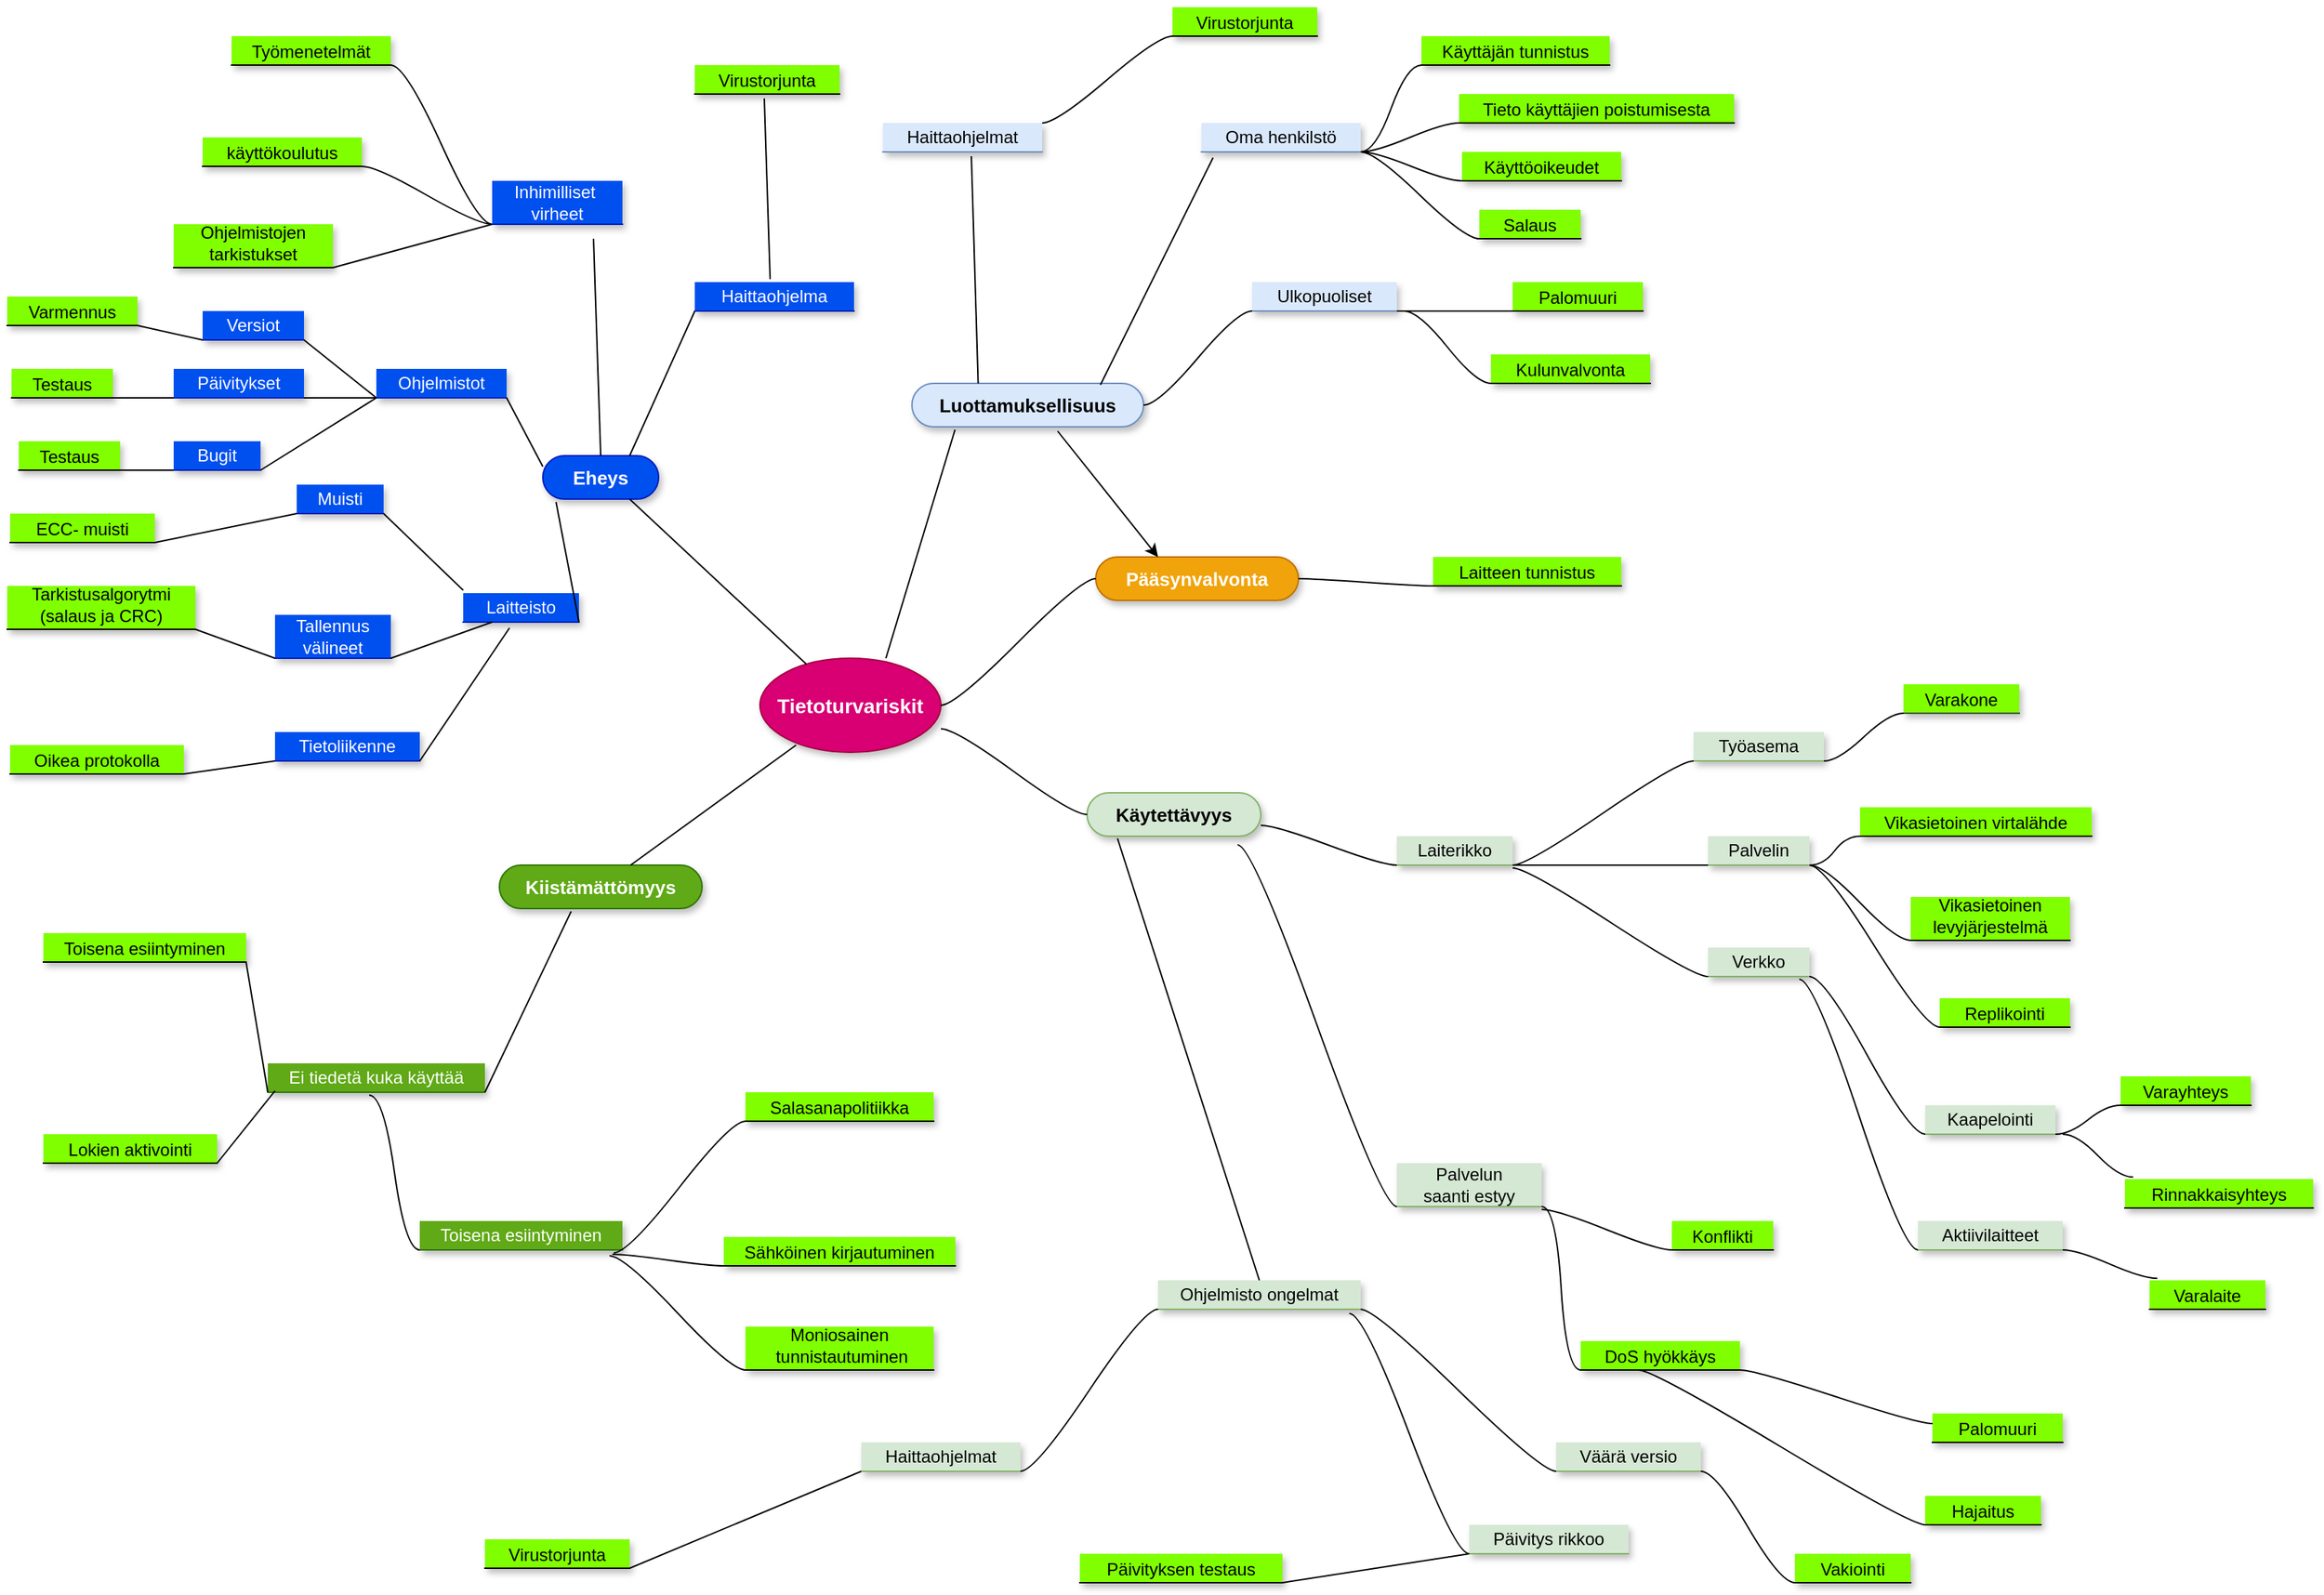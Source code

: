 <mxfile version="13.6.2" type="device"><diagram id="cYp4qx7mx0P7eAU0R4yh" name="Page-1"><mxGraphModel dx="1435" dy="929" grid="1" gridSize="10" guides="1" tooltips="1" connect="1" arrows="1" fold="1" page="1" pageScale="1" pageWidth="1654" pageHeight="1169" background="#FFFFFF" math="0" shadow="0"><root><mxCell id="0"/><mxCell id="1" parent="0"/><mxCell id="p8NnBe7pKH4GFlbV8Who-1" value="Tietoturvariskit" style="ellipse;whiteSpace=wrap;html=1;align=center;newEdgeStyle={&quot;edgeStyle&quot;:&quot;entityRelationEdgeStyle&quot;,&quot;startArrow&quot;:&quot;none&quot;,&quot;endArrow&quot;:&quot;none&quot;,&quot;segment&quot;:10,&quot;curved&quot;:1};treeFolding=1;treeMoving=1;fillColor=#d80073;strokeColor=#A50040;fontColor=#ffffff;shadow=1;fontStyle=1;fontSize=14;" vertex="1" parent="1"><mxGeometry x="525" y="470" width="125" height="65" as="geometry"/></mxCell><mxCell id="p8NnBe7pKH4GFlbV8Who-4" value="Luottamuksellisuus" style="whiteSpace=wrap;html=1;rounded=1;arcSize=50;align=center;verticalAlign=middle;strokeWidth=1;autosize=1;spacing=4;treeFolding=1;treeMoving=1;newEdgeStyle={&quot;edgeStyle&quot;:&quot;entityRelationEdgeStyle&quot;,&quot;startArrow&quot;:&quot;none&quot;,&quot;endArrow&quot;:&quot;none&quot;,&quot;segment&quot;:10,&quot;curved&quot;:1};fillColor=#dae8fc;strokeColor=#6c8ebf;shadow=1;sketch=0;glass=0;fontSize=13;fontStyle=1" vertex="1" parent="1"><mxGeometry x="630" y="280" width="160" height="30" as="geometry"/></mxCell><mxCell id="p8NnBe7pKH4GFlbV8Who-6" value="Käytettävyys" style="whiteSpace=wrap;html=1;rounded=1;arcSize=50;align=center;verticalAlign=middle;strokeWidth=1;autosize=1;spacing=4;treeFolding=1;treeMoving=1;newEdgeStyle={&quot;edgeStyle&quot;:&quot;entityRelationEdgeStyle&quot;,&quot;startArrow&quot;:&quot;none&quot;,&quot;endArrow&quot;:&quot;none&quot;,&quot;segment&quot;:10,&quot;curved&quot;:1};fillColor=#d5e8d4;strokeColor=#82b366;shadow=1;fontSize=13;fontStyle=1" vertex="1" parent="1"><mxGeometry x="751" y="563" width="120" height="30" as="geometry"/></mxCell><mxCell id="p8NnBe7pKH4GFlbV8Who-7" value="" style="edgeStyle=entityRelationEdgeStyle;startArrow=none;endArrow=none;segment=10;curved=1;exitX=1;exitY=0.75;exitDx=0;exitDy=0;exitPerimeter=0;" edge="1" target="p8NnBe7pKH4GFlbV8Who-6" parent="1" source="p8NnBe7pKH4GFlbV8Who-1"><mxGeometry relative="1" as="geometry"><mxPoint x="735" y="605" as="sourcePoint"/></mxGeometry></mxCell><mxCell id="p8NnBe7pKH4GFlbV8Who-8" value="Kiistämättömyys" style="whiteSpace=wrap;html=1;rounded=1;arcSize=50;align=center;verticalAlign=middle;strokeWidth=1;autosize=1;spacing=4;treeFolding=1;treeMoving=1;newEdgeStyle={&quot;edgeStyle&quot;:&quot;entityRelationEdgeStyle&quot;,&quot;startArrow&quot;:&quot;none&quot;,&quot;endArrow&quot;:&quot;none&quot;,&quot;segment&quot;:10,&quot;curved&quot;:1};shadow=1;glass=0;sketch=0;fillColor=#60a917;strokeColor=#2D7600;fontColor=#ffffff;fontStyle=1;fontSize=13;" vertex="1" parent="1"><mxGeometry x="345" y="613" width="140" height="30" as="geometry"/></mxCell><mxCell id="p8NnBe7pKH4GFlbV8Who-10" value="Eheys" style="whiteSpace=wrap;html=1;rounded=1;arcSize=50;align=center;verticalAlign=middle;strokeWidth=1;autosize=1;spacing=4;treeFolding=1;treeMoving=1;newEdgeStyle={&quot;edgeStyle&quot;:&quot;entityRelationEdgeStyle&quot;,&quot;startArrow&quot;:&quot;none&quot;,&quot;endArrow&quot;:&quot;none&quot;,&quot;segment&quot;:10,&quot;curved&quot;:1};shadow=1;glass=0;sketch=0;fillColor=#0050ef;strokeColor=#001DBC;fontColor=#ffffff;fontSize=13;fontStyle=1" vertex="1" parent="1"><mxGeometry x="375" y="330" width="80" height="30" as="geometry"/></mxCell><mxCell id="p8NnBe7pKH4GFlbV8Who-12" value="Pääsynvalvonta" style="whiteSpace=wrap;html=1;rounded=1;arcSize=50;align=center;verticalAlign=middle;strokeWidth=1;autosize=1;spacing=4;treeFolding=1;treeMoving=1;newEdgeStyle={&quot;edgeStyle&quot;:&quot;entityRelationEdgeStyle&quot;,&quot;startArrow&quot;:&quot;none&quot;,&quot;endArrow&quot;:&quot;none&quot;,&quot;segment&quot;:10,&quot;curved&quot;:1};shadow=1;glass=0;sketch=0;fillColor=#f0a30a;strokeColor=#BD7000;fontColor=#ffffff;fontSize=13;fontStyle=1" vertex="1" parent="1"><mxGeometry x="757" y="400" width="140" height="30" as="geometry"/></mxCell><mxCell id="p8NnBe7pKH4GFlbV8Who-13" value="" style="edgeStyle=entityRelationEdgeStyle;startArrow=none;endArrow=none;segment=10;curved=1;" edge="1" target="p8NnBe7pKH4GFlbV8Who-12" parent="1" source="p8NnBe7pKH4GFlbV8Who-1"><mxGeometry relative="1" as="geometry"><mxPoint x="875" y="535" as="sourcePoint"/></mxGeometry></mxCell><mxCell id="p8NnBe7pKH4GFlbV8Who-16" value="Laiterikko" style="whiteSpace=wrap;html=1;shape=partialRectangle;top=0;left=0;bottom=1;right=0;points=[[0,1],[1,1]];fillColor=#d5e8d4;align=center;verticalAlign=middle;routingCenterY=0.5;snapToPoint=1;recursiveResize=0;autosize=1;treeFolding=1;treeMoving=1;newEdgeStyle={&quot;edgeStyle&quot;:&quot;entityRelationEdgeStyle&quot;,&quot;startArrow&quot;:&quot;none&quot;,&quot;endArrow&quot;:&quot;none&quot;,&quot;segment&quot;:10,&quot;curved&quot;:1};shadow=1;rounded=1;strokeColor=#82b366;strokeWidth=1;spacing=4;arcSize=50;" vertex="1" parent="1"><mxGeometry x="965" y="593" width="80" height="20" as="geometry"/></mxCell><mxCell id="p8NnBe7pKH4GFlbV8Who-17" value="" style="edgeStyle=entityRelationEdgeStyle;startArrow=none;endArrow=none;segment=10;curved=1;exitX=1;exitY=0.75;exitDx=0;exitDy=0;" edge="1" target="p8NnBe7pKH4GFlbV8Who-16" parent="1" source="p8NnBe7pKH4GFlbV8Who-6"><mxGeometry relative="1" as="geometry"><mxPoint x="925" y="633" as="sourcePoint"/></mxGeometry></mxCell><mxCell id="p8NnBe7pKH4GFlbV8Who-18" value="Työasema" style="whiteSpace=wrap;html=1;shape=partialRectangle;top=0;left=0;bottom=1;right=0;points=[[0,1],[1,1]];fillColor=#d5e8d4;align=center;verticalAlign=middle;routingCenterY=0.5;snapToPoint=1;recursiveResize=0;autosize=1;treeFolding=1;treeMoving=1;newEdgeStyle={&quot;edgeStyle&quot;:&quot;entityRelationEdgeStyle&quot;,&quot;startArrow&quot;:&quot;none&quot;,&quot;endArrow&quot;:&quot;none&quot;,&quot;segment&quot;:10,&quot;curved&quot;:1};shadow=1;rounded=1;strokeColor=#82b366;strokeWidth=1;spacing=4;arcSize=50;" vertex="1" parent="1"><mxGeometry x="1170" y="521" width="90" height="20" as="geometry"/></mxCell><mxCell id="p8NnBe7pKH4GFlbV8Who-19" value="" style="edgeStyle=entityRelationEdgeStyle;startArrow=none;endArrow=none;segment=10;curved=1;exitX=1;exitY=1;exitDx=0;exitDy=0;" edge="1" target="p8NnBe7pKH4GFlbV8Who-18" parent="1" source="p8NnBe7pKH4GFlbV8Who-16"><mxGeometry relative="1" as="geometry"><mxPoint x="1135" y="561" as="sourcePoint"/></mxGeometry></mxCell><mxCell id="p8NnBe7pKH4GFlbV8Who-20" value="Palvelin" style="whiteSpace=wrap;html=1;shape=partialRectangle;top=0;left=0;bottom=1;right=0;points=[[0,1],[1,1]];fillColor=#d5e8d4;align=center;verticalAlign=middle;routingCenterY=0.5;snapToPoint=1;recursiveResize=0;autosize=1;treeFolding=1;treeMoving=1;newEdgeStyle={&quot;edgeStyle&quot;:&quot;entityRelationEdgeStyle&quot;,&quot;startArrow&quot;:&quot;none&quot;,&quot;endArrow&quot;:&quot;none&quot;,&quot;segment&quot;:10,&quot;curved&quot;:1};shadow=1;rounded=1;strokeColor=#82b366;strokeWidth=1;spacing=4;arcSize=50;" vertex="1" parent="1"><mxGeometry x="1180" y="593" width="70" height="20" as="geometry"/></mxCell><mxCell id="p8NnBe7pKH4GFlbV8Who-21" value="" style="edgeStyle=entityRelationEdgeStyle;startArrow=none;endArrow=none;segment=10;curved=1;exitX=1;exitY=1;exitDx=0;exitDy=0;" edge="1" parent="1" target="p8NnBe7pKH4GFlbV8Who-20" source="p8NnBe7pKH4GFlbV8Who-16"><mxGeometry relative="1" as="geometry"><mxPoint x="1135" y="645" as="sourcePoint"/></mxGeometry></mxCell><mxCell id="p8NnBe7pKH4GFlbV8Who-22" value="Verkko" style="whiteSpace=wrap;html=1;shape=partialRectangle;top=0;left=0;bottom=1;right=0;points=[[0,1],[1,1]];fillColor=#d5e8d4;align=center;verticalAlign=middle;routingCenterY=0.5;snapToPoint=1;recursiveResize=0;autosize=1;treeFolding=1;treeMoving=1;newEdgeStyle={&quot;edgeStyle&quot;:&quot;entityRelationEdgeStyle&quot;,&quot;startArrow&quot;:&quot;none&quot;,&quot;endArrow&quot;:&quot;none&quot;,&quot;segment&quot;:10,&quot;curved&quot;:1};shadow=1;rounded=1;strokeColor=#82b366;strokeWidth=1;spacing=4;arcSize=50;" vertex="1" parent="1"><mxGeometry x="1180" y="670" width="70" height="20" as="geometry"/></mxCell><mxCell id="p8NnBe7pKH4GFlbV8Who-23" value="" style="edgeStyle=entityRelationEdgeStyle;startArrow=none;endArrow=none;segment=10;curved=1;" edge="1" parent="1" target="p8NnBe7pKH4GFlbV8Who-22"><mxGeometry relative="1" as="geometry"><mxPoint x="1045" y="615" as="sourcePoint"/></mxGeometry></mxCell><mxCell id="p8NnBe7pKH4GFlbV8Who-24" value="Varakone" style="whiteSpace=wrap;html=1;shape=partialRectangle;top=0;left=0;bottom=1;right=0;points=[[0,1],[1,1]];align=center;verticalAlign=bottom;routingCenterY=0.5;snapToPoint=1;recursiveResize=0;autosize=1;treeFolding=1;treeMoving=1;newEdgeStyle={&quot;edgeStyle&quot;:&quot;entityRelationEdgeStyle&quot;,&quot;startArrow&quot;:&quot;none&quot;,&quot;endArrow&quot;:&quot;none&quot;,&quot;segment&quot;:10,&quot;curved&quot;:1};shadow=1;glass=0;sketch=0;strokeColor=#3A5431;fillColor=#80FF00;" vertex="1" parent="1"><mxGeometry x="1315" y="488" width="80" height="20" as="geometry"/></mxCell><mxCell id="p8NnBe7pKH4GFlbV8Who-25" value="" style="edgeStyle=entityRelationEdgeStyle;startArrow=none;endArrow=none;segment=10;curved=1;exitX=1;exitY=1;exitDx=0;exitDy=0;" edge="1" target="p8NnBe7pKH4GFlbV8Who-24" parent="1" source="p8NnBe7pKH4GFlbV8Who-18"><mxGeometry relative="1" as="geometry"><mxPoint x="1275" y="528" as="sourcePoint"/></mxGeometry></mxCell><mxCell id="p8NnBe7pKH4GFlbV8Who-26" value="Vikasietoinen virtalähde" style="whiteSpace=wrap;html=1;shape=partialRectangle;top=0;left=0;bottom=1;right=0;points=[[0,1],[1,1]];align=center;verticalAlign=bottom;routingCenterY=0.5;snapToPoint=1;recursiveResize=0;autosize=1;treeFolding=1;treeMoving=1;newEdgeStyle={&quot;edgeStyle&quot;:&quot;entityRelationEdgeStyle&quot;,&quot;startArrow&quot;:&quot;none&quot;,&quot;endArrow&quot;:&quot;none&quot;,&quot;segment&quot;:10,&quot;curved&quot;:1};shadow=1;glass=0;sketch=0;fontColor=#000000;fillColor=#80FF00;" vertex="1" parent="1"><mxGeometry x="1285" y="573" width="160" height="20" as="geometry"/></mxCell><mxCell id="p8NnBe7pKH4GFlbV8Who-27" value="" style="edgeStyle=entityRelationEdgeStyle;startArrow=none;endArrow=none;segment=10;curved=1;fontColor=#000000;exitX=1;exitY=1;exitDx=0;exitDy=0;" edge="1" target="p8NnBe7pKH4GFlbV8Who-26" parent="1" source="p8NnBe7pKH4GFlbV8Who-20"><mxGeometry relative="1" as="geometry"><mxPoint x="1285" y="613" as="sourcePoint"/></mxGeometry></mxCell><mxCell id="p8NnBe7pKH4GFlbV8Who-30" value="Vikasietoinen&lt;br&gt;levyjärjestelmä" style="whiteSpace=wrap;html=1;shape=partialRectangle;top=0;left=0;bottom=1;right=0;points=[[0,1],[1,1]];fillColor=#80FF00;align=center;verticalAlign=bottom;routingCenterY=0.5;snapToPoint=1;recursiveResize=0;autosize=1;treeFolding=1;treeMoving=1;newEdgeStyle={&quot;edgeStyle&quot;:&quot;entityRelationEdgeStyle&quot;,&quot;startArrow&quot;:&quot;none&quot;,&quot;endArrow&quot;:&quot;none&quot;,&quot;segment&quot;:10,&quot;curved&quot;:1};shadow=1;glass=0;sketch=0;fontColor=#000000;strokeColor=#000000;" vertex="1" collapsed="1" parent="1"><mxGeometry x="1320" y="635" width="110" height="30" as="geometry"/></mxCell><mxCell id="p8NnBe7pKH4GFlbV8Who-31" value="" style="edgeStyle=entityRelationEdgeStyle;startArrow=none;endArrow=none;segment=10;curved=1;fontColor=#000000;exitX=1;exitY=1;exitDx=0;exitDy=0;" edge="1" target="p8NnBe7pKH4GFlbV8Who-30" parent="1" source="p8NnBe7pKH4GFlbV8Who-20"><mxGeometry relative="1" as="geometry"><mxPoint x="1295" y="685" as="sourcePoint"/></mxGeometry></mxCell><mxCell id="p8NnBe7pKH4GFlbV8Who-32" value="Replikointi" style="whiteSpace=wrap;html=1;shape=partialRectangle;top=0;left=0;bottom=1;right=0;points=[[0,1],[1,1]];fillColor=#80FF00;align=center;verticalAlign=bottom;routingCenterY=0.5;snapToPoint=1;recursiveResize=0;autosize=1;treeFolding=1;treeMoving=1;newEdgeStyle={&quot;edgeStyle&quot;:&quot;entityRelationEdgeStyle&quot;,&quot;startArrow&quot;:&quot;none&quot;,&quot;endArrow&quot;:&quot;none&quot;,&quot;segment&quot;:10,&quot;curved&quot;:1};shadow=1;glass=0;sketch=0;strokeColor=#000000;fontColor=#000000;" vertex="1" parent="1"><mxGeometry x="1340" y="705" width="90" height="20" as="geometry"/></mxCell><mxCell id="p8NnBe7pKH4GFlbV8Who-33" value="" style="edgeStyle=entityRelationEdgeStyle;startArrow=none;endArrow=none;segment=10;curved=1;fontColor=#000000;exitX=1;exitY=1;exitDx=0;exitDy=0;" edge="1" target="p8NnBe7pKH4GFlbV8Who-32" parent="1" source="p8NnBe7pKH4GFlbV8Who-20"><mxGeometry relative="1" as="geometry"><mxPoint x="1305" y="745" as="sourcePoint"/></mxGeometry></mxCell><mxCell id="p8NnBe7pKH4GFlbV8Who-36" value="Kaapelointi" style="whiteSpace=wrap;html=1;shape=partialRectangle;top=0;left=0;bottom=1;right=0;points=[[0,1],[1,1]];fillColor=#d5e8d4;align=center;verticalAlign=middle;routingCenterY=0.5;snapToPoint=1;recursiveResize=0;autosize=1;treeFolding=1;treeMoving=1;newEdgeStyle={&quot;edgeStyle&quot;:&quot;entityRelationEdgeStyle&quot;,&quot;startArrow&quot;:&quot;none&quot;,&quot;endArrow&quot;:&quot;none&quot;,&quot;segment&quot;:10,&quot;curved&quot;:1};shadow=1;strokeColor=#82b366;fontColor=#000000;rounded=1;strokeWidth=1;spacing=4;arcSize=50;" vertex="1" parent="1"><mxGeometry x="1330" y="779" width="90" height="20" as="geometry"/></mxCell><mxCell id="p8NnBe7pKH4GFlbV8Who-37" value="" style="edgeStyle=entityRelationEdgeStyle;startArrow=none;endArrow=none;segment=10;curved=1;fontColor=#000000;exitX=1;exitY=1;exitDx=0;exitDy=0;" edge="1" target="p8NnBe7pKH4GFlbV8Who-36" parent="1" source="p8NnBe7pKH4GFlbV8Who-22"><mxGeometry relative="1" as="geometry"><mxPoint x="1295" y="819" as="sourcePoint"/></mxGeometry></mxCell><mxCell id="p8NnBe7pKH4GFlbV8Who-38" value="Aktiivilaitteet" style="whiteSpace=wrap;html=1;shape=partialRectangle;top=0;left=0;bottom=1;right=0;points=[[0,1],[1,1]];fillColor=#d5e8d4;align=center;verticalAlign=middle;routingCenterY=0.5;snapToPoint=1;recursiveResize=0;autosize=1;treeFolding=1;treeMoving=1;newEdgeStyle={&quot;edgeStyle&quot;:&quot;entityRelationEdgeStyle&quot;,&quot;startArrow&quot;:&quot;none&quot;,&quot;endArrow&quot;:&quot;none&quot;,&quot;segment&quot;:10,&quot;curved&quot;:1};shadow=1;strokeColor=#82b366;fontColor=#000000;rounded=1;strokeWidth=1;spacing=4;arcSize=50;" vertex="1" parent="1"><mxGeometry x="1325" y="859" width="100" height="20" as="geometry"/></mxCell><mxCell id="p8NnBe7pKH4GFlbV8Who-39" value="" style="edgeStyle=entityRelationEdgeStyle;startArrow=none;endArrow=none;segment=10;curved=1;fontColor=#000000;exitX=0.9;exitY=1.092;exitDx=0;exitDy=0;exitPerimeter=0;" edge="1" target="p8NnBe7pKH4GFlbV8Who-38" parent="1" source="p8NnBe7pKH4GFlbV8Who-22"><mxGeometry relative="1" as="geometry"><mxPoint x="1290" y="869" as="sourcePoint"/></mxGeometry></mxCell><mxCell id="p8NnBe7pKH4GFlbV8Who-40" value="Varayhteys" style="whiteSpace=wrap;html=1;shape=partialRectangle;top=0;left=0;bottom=1;right=0;points=[[0,1],[1,1]];fillColor=#80FF00;align=center;verticalAlign=bottom;routingCenterY=0.5;snapToPoint=1;recursiveResize=0;autosize=1;treeFolding=1;treeMoving=1;newEdgeStyle={&quot;edgeStyle&quot;:&quot;entityRelationEdgeStyle&quot;,&quot;startArrow&quot;:&quot;none&quot;,&quot;endArrow&quot;:&quot;none&quot;,&quot;segment&quot;:10,&quot;curved&quot;:1};shadow=1;glass=0;sketch=0;strokeColor=#000000;fontColor=#000000;" vertex="1" parent="1"><mxGeometry x="1465" y="759" width="90" height="20" as="geometry"/></mxCell><mxCell id="p8NnBe7pKH4GFlbV8Who-41" value="" style="edgeStyle=entityRelationEdgeStyle;startArrow=none;endArrow=none;segment=10;curved=1;fontColor=#000000;exitX=1;exitY=1;exitDx=0;exitDy=0;" edge="1" target="p8NnBe7pKH4GFlbV8Who-40" parent="1" source="p8NnBe7pKH4GFlbV8Who-36"><mxGeometry relative="1" as="geometry"><mxPoint x="1430" y="799" as="sourcePoint"/></mxGeometry></mxCell><mxCell id="p8NnBe7pKH4GFlbV8Who-42" value="Varalaite" style="whiteSpace=wrap;html=1;shape=partialRectangle;top=0;left=0;bottom=1;right=0;points=[[0,1],[1,1]];fillColor=#80FF00;align=center;verticalAlign=bottom;routingCenterY=0.5;snapToPoint=1;recursiveResize=0;autosize=1;treeFolding=1;treeMoving=1;newEdgeStyle={&quot;edgeStyle&quot;:&quot;entityRelationEdgeStyle&quot;,&quot;startArrow&quot;:&quot;none&quot;,&quot;endArrow&quot;:&quot;none&quot;,&quot;segment&quot;:10,&quot;curved&quot;:1};shadow=1;glass=0;sketch=0;strokeColor=#000000;fontColor=#000000;" vertex="1" parent="1"><mxGeometry x="1485" y="900" width="80" height="20" as="geometry"/></mxCell><mxCell id="p8NnBe7pKH4GFlbV8Who-43" value="" style="edgeStyle=entityRelationEdgeStyle;startArrow=none;endArrow=none;segment=10;curved=1;fontColor=#000000;exitX=1;exitY=1;exitDx=0;exitDy=0;" edge="1" parent="1" source="p8NnBe7pKH4GFlbV8Who-38"><mxGeometry relative="1" as="geometry"><mxPoint x="1450" y="869" as="sourcePoint"/><mxPoint x="1490.333" y="898.667" as="targetPoint"/></mxGeometry></mxCell><mxCell id="p8NnBe7pKH4GFlbV8Who-44" value="Rinnakkaisyhteys" style="whiteSpace=wrap;html=1;shape=partialRectangle;top=0;left=0;bottom=1;right=0;points=[[0,1],[1,1]];fillColor=#80FF00;align=center;verticalAlign=bottom;routingCenterY=0.5;snapToPoint=1;recursiveResize=0;autosize=1;treeFolding=1;treeMoving=1;newEdgeStyle={&quot;edgeStyle&quot;:&quot;entityRelationEdgeStyle&quot;,&quot;startArrow&quot;:&quot;none&quot;,&quot;endArrow&quot;:&quot;none&quot;,&quot;segment&quot;:10,&quot;curved&quot;:1};shadow=1;glass=0;sketch=0;strokeColor=#000000;fontColor=#000000;" vertex="1" parent="1"><mxGeometry x="1468" y="830" width="130" height="20" as="geometry"/></mxCell><mxCell id="p8NnBe7pKH4GFlbV8Who-45" value="" style="edgeStyle=entityRelationEdgeStyle;startArrow=none;endArrow=none;segment=10;curved=1;fontColor=#000000;" edge="1" parent="1"><mxGeometry relative="1" as="geometry"><mxPoint x="1425" y="799" as="sourcePoint"/><mxPoint x="1473.667" y="828.667" as="targetPoint"/></mxGeometry></mxCell><mxCell id="p8NnBe7pKH4GFlbV8Who-46" value="Palvelun &lt;br&gt;saanti estyy" style="whiteSpace=wrap;html=1;shape=partialRectangle;top=0;left=0;bottom=1;right=0;points=[[0,1],[1,1]];fillColor=#d5e8d4;align=center;verticalAlign=middle;routingCenterY=0.5;snapToPoint=1;recursiveResize=0;autosize=1;treeFolding=1;treeMoving=1;newEdgeStyle={&quot;edgeStyle&quot;:&quot;entityRelationEdgeStyle&quot;,&quot;startArrow&quot;:&quot;none&quot;,&quot;endArrow&quot;:&quot;none&quot;,&quot;segment&quot;:10,&quot;curved&quot;:1};shadow=1;strokeColor=#82b366;fontColor=#000000;rounded=1;strokeWidth=1;spacing=4;arcSize=50;" vertex="1" parent="1"><mxGeometry x="965" y="819" width="100" height="30" as="geometry"/></mxCell><mxCell id="p8NnBe7pKH4GFlbV8Who-47" value="" style="edgeStyle=entityRelationEdgeStyle;startArrow=none;endArrow=none;segment=10;curved=1;fontColor=#000000;" edge="1" target="p8NnBe7pKH4GFlbV8Who-46" parent="1"><mxGeometry relative="1" as="geometry"><mxPoint x="855" y="599" as="sourcePoint"/></mxGeometry></mxCell><mxCell id="p8NnBe7pKH4GFlbV8Who-48" value="DoS hyökkäys" style="whiteSpace=wrap;html=1;shape=partialRectangle;top=0;left=0;bottom=1;right=0;points=[[0,1],[1,1]];fillColor=#80FF00;align=center;verticalAlign=bottom;routingCenterY=0.5;snapToPoint=1;recursiveResize=0;autosize=1;treeFolding=1;treeMoving=1;newEdgeStyle={&quot;edgeStyle&quot;:&quot;entityRelationEdgeStyle&quot;,&quot;startArrow&quot;:&quot;none&quot;,&quot;endArrow&quot;:&quot;none&quot;,&quot;segment&quot;:10,&quot;curved&quot;:1};shadow=1;glass=0;sketch=0;strokeColor=#000000;fontColor=#000000;" vertex="1" parent="1"><mxGeometry x="1092" y="942" width="110" height="20" as="geometry"/></mxCell><mxCell id="p8NnBe7pKH4GFlbV8Who-49" value="" style="edgeStyle=entityRelationEdgeStyle;startArrow=none;endArrow=none;segment=10;curved=1;fontColor=#000000;exitX=1;exitY=1;exitDx=0;exitDy=0;" edge="1" target="p8NnBe7pKH4GFlbV8Who-48" parent="1" source="p8NnBe7pKH4GFlbV8Who-46"><mxGeometry relative="1" as="geometry"><mxPoint x="1563" y="909" as="sourcePoint"/></mxGeometry></mxCell><mxCell id="p8NnBe7pKH4GFlbV8Who-50" value="Konflikti" style="whiteSpace=wrap;html=1;shape=partialRectangle;top=0;left=0;bottom=1;right=0;points=[[0,1],[1,1]];fillColor=#80FF00;align=center;verticalAlign=bottom;routingCenterY=0.5;snapToPoint=1;recursiveResize=0;autosize=1;treeFolding=1;treeMoving=1;newEdgeStyle={&quot;edgeStyle&quot;:&quot;entityRelationEdgeStyle&quot;,&quot;startArrow&quot;:&quot;none&quot;,&quot;endArrow&quot;:&quot;none&quot;,&quot;segment&quot;:10,&quot;curved&quot;:1};shadow=1;glass=0;sketch=0;strokeColor=#000000;fontColor=#000000;" vertex="1" parent="1"><mxGeometry x="1155" y="859" width="70" height="20" as="geometry"/></mxCell><mxCell id="p8NnBe7pKH4GFlbV8Who-51" value="" style="edgeStyle=entityRelationEdgeStyle;startArrow=none;endArrow=none;segment=10;curved=1;fontColor=#000000;" edge="1" target="p8NnBe7pKH4GFlbV8Who-50" parent="1"><mxGeometry relative="1" as="geometry"><mxPoint x="1065" y="851" as="sourcePoint"/></mxGeometry></mxCell><mxCell id="p8NnBe7pKH4GFlbV8Who-52" value="Palomuuri" style="whiteSpace=wrap;html=1;shape=partialRectangle;top=0;left=0;bottom=1;right=0;points=[[0,1],[1,1]];fillColor=#80FF00;align=center;verticalAlign=bottom;routingCenterY=0.5;snapToPoint=1;recursiveResize=0;autosize=1;treeFolding=1;treeMoving=1;newEdgeStyle={&quot;edgeStyle&quot;:&quot;entityRelationEdgeStyle&quot;,&quot;startArrow&quot;:&quot;none&quot;,&quot;endArrow&quot;:&quot;none&quot;,&quot;segment&quot;:10,&quot;curved&quot;:1};shadow=1;glass=0;sketch=0;strokeColor=#000000;fontColor=#000000;" vertex="1" parent="1"><mxGeometry x="1335" y="992" width="90" height="20" as="geometry"/></mxCell><mxCell id="p8NnBe7pKH4GFlbV8Who-53" value="" style="edgeStyle=entityRelationEdgeStyle;startArrow=none;endArrow=none;segment=10;curved=1;fontColor=#000000;exitX=1;exitY=1;exitDx=0;exitDy=0;" edge="1" parent="1" source="p8NnBe7pKH4GFlbV8Who-48"><mxGeometry relative="1" as="geometry"><mxPoint x="1255" y="919" as="sourcePoint"/><mxPoint x="1335" y="999" as="targetPoint"/></mxGeometry></mxCell><mxCell id="p8NnBe7pKH4GFlbV8Who-54" value="Hajaitus" style="whiteSpace=wrap;html=1;shape=partialRectangle;top=0;left=0;bottom=1;right=0;points=[[0,1],[1,1]];fillColor=#80FF00;align=center;verticalAlign=bottom;routingCenterY=0.5;snapToPoint=1;recursiveResize=0;autosize=1;treeFolding=1;treeMoving=1;newEdgeStyle={&quot;edgeStyle&quot;:&quot;entityRelationEdgeStyle&quot;,&quot;startArrow&quot;:&quot;none&quot;,&quot;endArrow&quot;:&quot;none&quot;,&quot;segment&quot;:10,&quot;curved&quot;:1};shadow=1;glass=0;sketch=0;strokeColor=#000000;fontColor=#000000;" vertex="1" parent="1"><mxGeometry x="1330" y="1049" width="80" height="20" as="geometry"/></mxCell><mxCell id="p8NnBe7pKH4GFlbV8Who-55" value="" style="edgeStyle=entityRelationEdgeStyle;startArrow=none;endArrow=none;segment=10;curved=1;fontColor=#000000;exitX=0.364;exitY=1;exitDx=0;exitDy=0;exitPerimeter=0;" edge="1" target="p8NnBe7pKH4GFlbV8Who-54" parent="1" source="p8NnBe7pKH4GFlbV8Who-48"><mxGeometry relative="1" as="geometry"><mxPoint x="1438" y="1019" as="sourcePoint"/></mxGeometry></mxCell><mxCell id="p8NnBe7pKH4GFlbV8Who-56" value="Ohjelmisto ongelmat" style="whiteSpace=wrap;html=1;shape=partialRectangle;top=0;left=0;bottom=1;right=0;points=[[0,1],[1,1]];fillColor=#d5e8d4;align=center;verticalAlign=middle;routingCenterY=0.5;snapToPoint=1;recursiveResize=0;autosize=1;treeFolding=1;treeMoving=1;newEdgeStyle={&quot;edgeStyle&quot;:&quot;entityRelationEdgeStyle&quot;,&quot;startArrow&quot;:&quot;none&quot;,&quot;endArrow&quot;:&quot;none&quot;,&quot;segment&quot;:10,&quot;curved&quot;:1};shadow=1;strokeColor=#82b366;fontColor=#000000;rounded=1;strokeWidth=1;spacing=4;arcSize=50;" vertex="1" parent="1"><mxGeometry x="800" y="900" width="140" height="20" as="geometry"/></mxCell><mxCell id="p8NnBe7pKH4GFlbV8Who-58" value="Väärä versio" style="whiteSpace=wrap;html=1;shape=partialRectangle;top=0;left=0;bottom=1;right=0;points=[[0,1],[1,1]];fillColor=#d5e8d4;align=center;verticalAlign=middle;routingCenterY=0.5;snapToPoint=1;recursiveResize=0;autosize=1;treeFolding=1;treeMoving=1;newEdgeStyle={&quot;edgeStyle&quot;:&quot;entityRelationEdgeStyle&quot;,&quot;startArrow&quot;:&quot;none&quot;,&quot;endArrow&quot;:&quot;none&quot;,&quot;segment&quot;:10,&quot;curved&quot;:1};shadow=1;strokeColor=#82b366;fontColor=#000000;rounded=1;strokeWidth=1;spacing=4;arcSize=50;" vertex="1" parent="1"><mxGeometry x="1075" y="1012" width="100" height="20" as="geometry"/></mxCell><mxCell id="p8NnBe7pKH4GFlbV8Who-59" value="" style="edgeStyle=entityRelationEdgeStyle;startArrow=none;endArrow=none;segment=10;curved=1;fontColor=#000000;exitX=1;exitY=1;exitDx=0;exitDy=0;" edge="1" target="p8NnBe7pKH4GFlbV8Who-58" parent="1" source="p8NnBe7pKH4GFlbV8Who-56"><mxGeometry relative="1" as="geometry"><mxPoint x="995" y="1052" as="sourcePoint"/></mxGeometry></mxCell><mxCell id="p8NnBe7pKH4GFlbV8Who-60" value="Päivitys rikkoo" style="whiteSpace=wrap;html=1;shape=partialRectangle;top=0;left=0;bottom=1;right=0;points=[[0,1],[1,1]];fillColor=#d5e8d4;align=center;verticalAlign=middle;routingCenterY=0.5;snapToPoint=1;recursiveResize=0;autosize=1;treeFolding=1;treeMoving=1;newEdgeStyle={&quot;edgeStyle&quot;:&quot;entityRelationEdgeStyle&quot;,&quot;startArrow&quot;:&quot;none&quot;,&quot;endArrow&quot;:&quot;none&quot;,&quot;segment&quot;:10,&quot;curved&quot;:1};shadow=1;strokeColor=#82b366;fontColor=#000000;rounded=1;strokeWidth=1;spacing=4;arcSize=50;" vertex="1" parent="1"><mxGeometry x="1015" y="1069" width="110" height="20" as="geometry"/></mxCell><mxCell id="p8NnBe7pKH4GFlbV8Who-61" value="" style="edgeStyle=entityRelationEdgeStyle;startArrow=none;endArrow=none;segment=10;curved=1;fontColor=#000000;exitX=0.944;exitY=1.142;exitDx=0;exitDy=0;exitPerimeter=0;" edge="1" target="p8NnBe7pKH4GFlbV8Who-60" parent="1" source="p8NnBe7pKH4GFlbV8Who-56"><mxGeometry relative="1" as="geometry"><mxPoint x="995" y="959" as="sourcePoint"/></mxGeometry></mxCell><mxCell id="p8NnBe7pKH4GFlbV8Who-62" value="Vakiointi" style="whiteSpace=wrap;html=1;shape=partialRectangle;top=0;left=0;bottom=1;right=0;points=[[0,1],[1,1]];fillColor=#80FF00;align=center;verticalAlign=bottom;routingCenterY=0.5;snapToPoint=1;recursiveResize=0;autosize=1;treeFolding=1;treeMoving=1;newEdgeStyle={&quot;edgeStyle&quot;:&quot;entityRelationEdgeStyle&quot;,&quot;startArrow&quot;:&quot;none&quot;,&quot;endArrow&quot;:&quot;none&quot;,&quot;segment&quot;:10,&quot;curved&quot;:1};shadow=1;glass=0;sketch=0;strokeColor=#000000;fontColor=#000000;" vertex="1" parent="1"><mxGeometry x="1240" y="1089" width="80" height="20" as="geometry"/></mxCell><mxCell id="p8NnBe7pKH4GFlbV8Who-63" value="" style="edgeStyle=entityRelationEdgeStyle;startArrow=none;endArrow=none;segment=10;curved=1;fontColor=#000000;exitX=1;exitY=1;exitDx=0;exitDy=0;" edge="1" target="p8NnBe7pKH4GFlbV8Who-62" parent="1" source="p8NnBe7pKH4GFlbV8Who-58"><mxGeometry relative="1" as="geometry"><mxPoint x="1165" y="1039" as="sourcePoint"/></mxGeometry></mxCell><mxCell id="p8NnBe7pKH4GFlbV8Who-64" value="Haittaohjelmat" style="whiteSpace=wrap;html=1;shape=partialRectangle;top=0;left=0;bottom=1;right=0;points=[[0,1],[1,1]];fillColor=#d5e8d4;align=center;verticalAlign=middle;routingCenterY=0.5;snapToPoint=1;recursiveResize=0;autosize=1;treeFolding=1;treeMoving=1;newEdgeStyle={&quot;edgeStyle&quot;:&quot;entityRelationEdgeStyle&quot;,&quot;startArrow&quot;:&quot;none&quot;,&quot;endArrow&quot;:&quot;none&quot;,&quot;segment&quot;:10,&quot;curved&quot;:1};shadow=1;strokeColor=#82b366;fontColor=#000000;rounded=1;strokeWidth=1;spacing=4;arcSize=50;" vertex="1" parent="1"><mxGeometry x="595" y="1012" width="110" height="20" as="geometry"/></mxCell><mxCell id="p8NnBe7pKH4GFlbV8Who-65" value="" style="edgeStyle=entityRelationEdgeStyle;startArrow=none;endArrow=none;segment=10;curved=1;fontColor=#000000;" edge="1" target="p8NnBe7pKH4GFlbV8Who-64" parent="1" source="p8NnBe7pKH4GFlbV8Who-56"><mxGeometry relative="1" as="geometry"><mxPoint x="855" y="959" as="sourcePoint"/></mxGeometry></mxCell><mxCell id="p8NnBe7pKH4GFlbV8Who-66" value="Virustorjunta" style="whiteSpace=wrap;html=1;shape=partialRectangle;top=0;left=0;bottom=1;right=0;points=[[0,1],[1,1]];fillColor=#80FF00;align=center;verticalAlign=bottom;routingCenterY=0.5;snapToPoint=1;recursiveResize=0;autosize=1;treeFolding=1;treeMoving=1;newEdgeStyle={&quot;edgeStyle&quot;:&quot;entityRelationEdgeStyle&quot;,&quot;startArrow&quot;:&quot;none&quot;,&quot;endArrow&quot;:&quot;none&quot;,&quot;segment&quot;:10,&quot;curved&quot;:1};shadow=1;glass=0;sketch=0;strokeColor=#000000;fontColor=#000000;" vertex="1" parent="1"><mxGeometry x="335" y="1079" width="100" height="20" as="geometry"/></mxCell><mxCell id="p8NnBe7pKH4GFlbV8Who-70" value="Päivityksen testaus" style="whiteSpace=wrap;html=1;shape=partialRectangle;top=0;left=0;bottom=1;right=0;points=[[0,1],[1,1]];fillColor=#80FF00;align=center;verticalAlign=bottom;routingCenterY=0.5;snapToPoint=1;recursiveResize=0;autosize=1;treeFolding=1;treeMoving=1;newEdgeStyle={&quot;edgeStyle&quot;:&quot;entityRelationEdgeStyle&quot;,&quot;startArrow&quot;:&quot;none&quot;,&quot;endArrow&quot;:&quot;none&quot;,&quot;segment&quot;:10,&quot;curved&quot;:1};shadow=1;glass=0;sketch=0;strokeColor=#000000;fontColor=#000000;" vertex="1" parent="1"><mxGeometry x="746" y="1089" width="140" height="20" as="geometry"/></mxCell><mxCell id="p8NnBe7pKH4GFlbV8Who-72" value="" style="endArrow=none;html=1;fontColor=#000000;exitX=1;exitY=1;exitDx=0;exitDy=0;" edge="1" parent="1" source="p8NnBe7pKH4GFlbV8Who-66"><mxGeometry width="50" height="50" relative="1" as="geometry"><mxPoint x="545" y="1082" as="sourcePoint"/><mxPoint x="595" y="1032" as="targetPoint"/></mxGeometry></mxCell><mxCell id="p8NnBe7pKH4GFlbV8Who-73" value="" style="endArrow=none;html=1;fontColor=#000000;exitX=1;exitY=1;exitDx=0;exitDy=0;" edge="1" parent="1" source="p8NnBe7pKH4GFlbV8Who-70"><mxGeometry width="50" height="50" relative="1" as="geometry"><mxPoint x="915" y="1114" as="sourcePoint"/><mxPoint x="1015" y="1089" as="targetPoint"/></mxGeometry></mxCell><mxCell id="p8NnBe7pKH4GFlbV8Who-74" value="Oma henkilstö" style="whiteSpace=wrap;html=1;shape=partialRectangle;top=0;left=0;bottom=1;right=0;points=[[0,1],[1,1]];fillColor=#dae8fc;align=center;verticalAlign=middle;routingCenterY=0.5;snapToPoint=1;recursiveResize=0;autosize=1;treeFolding=1;treeMoving=1;newEdgeStyle={&quot;edgeStyle&quot;:&quot;entityRelationEdgeStyle&quot;,&quot;startArrow&quot;:&quot;none&quot;,&quot;endArrow&quot;:&quot;none&quot;,&quot;segment&quot;:10,&quot;curved&quot;:1};shadow=1;glass=0;sketch=0;strokeColor=#6c8ebf;fontColor=#000000;rounded=1;strokeWidth=1;spacing=4;arcSize=50;" vertex="1" parent="1"><mxGeometry x="830" y="100" width="110" height="20" as="geometry"/></mxCell><mxCell id="p8NnBe7pKH4GFlbV8Who-76" value="Ulkopuoliset" style="whiteSpace=wrap;html=1;shape=partialRectangle;top=0;left=0;bottom=1;right=0;points=[[0,1],[1,1]];fillColor=#dae8fc;align=center;verticalAlign=middle;routingCenterY=0.5;snapToPoint=1;recursiveResize=0;autosize=1;treeFolding=1;treeMoving=1;newEdgeStyle={&quot;edgeStyle&quot;:&quot;entityRelationEdgeStyle&quot;,&quot;startArrow&quot;:&quot;none&quot;,&quot;endArrow&quot;:&quot;none&quot;,&quot;segment&quot;:10,&quot;curved&quot;:1};shadow=1;glass=0;sketch=0;strokeColor=#6c8ebf;fontColor=#000000;rounded=1;strokeWidth=1;spacing=4;arcSize=50;" vertex="1" parent="1"><mxGeometry x="865" y="210" width="100" height="20" as="geometry"/></mxCell><mxCell id="p8NnBe7pKH4GFlbV8Who-77" value="" style="edgeStyle=entityRelationEdgeStyle;startArrow=none;endArrow=none;segment=10;curved=1;fontColor=#000000;exitX=1;exitY=0.5;exitDx=0;exitDy=0;" edge="1" target="p8NnBe7pKH4GFlbV8Who-76" parent="1" source="p8NnBe7pKH4GFlbV8Who-4"><mxGeometry relative="1" as="geometry"><mxPoint x="790" y="290" as="sourcePoint"/></mxGeometry></mxCell><mxCell id="p8NnBe7pKH4GFlbV8Who-78" value="Käyttäjän tunnistus" style="whiteSpace=wrap;html=1;shape=partialRectangle;top=0;left=0;bottom=1;right=0;points=[[0,1],[1,1]];fillColor=#80FF00;align=center;verticalAlign=bottom;routingCenterY=0.5;snapToPoint=1;recursiveResize=0;autosize=1;treeFolding=1;treeMoving=1;newEdgeStyle={&quot;edgeStyle&quot;:&quot;entityRelationEdgeStyle&quot;,&quot;startArrow&quot;:&quot;none&quot;,&quot;endArrow&quot;:&quot;none&quot;,&quot;segment&quot;:10,&quot;curved&quot;:1};shadow=1;glass=0;sketch=0;strokeColor=#000000;fontColor=#000000;" vertex="1" parent="1"><mxGeometry x="982" y="40" width="130" height="20" as="geometry"/></mxCell><mxCell id="p8NnBe7pKH4GFlbV8Who-79" value="" style="edgeStyle=entityRelationEdgeStyle;startArrow=none;endArrow=none;segment=10;curved=1;fontColor=#000000;exitX=1;exitY=1;exitDx=0;exitDy=0;" edge="1" target="p8NnBe7pKH4GFlbV8Who-78" parent="1" source="p8NnBe7pKH4GFlbV8Who-74"><mxGeometry relative="1" as="geometry"><mxPoint x="980" y="90" as="sourcePoint"/></mxGeometry></mxCell><mxCell id="p8NnBe7pKH4GFlbV8Who-80" value="Käyttöoikeudet" style="whiteSpace=wrap;html=1;shape=partialRectangle;top=0;left=0;bottom=1;right=0;points=[[0,1],[1,1]];fillColor=#80FF00;align=center;verticalAlign=bottom;routingCenterY=0.5;snapToPoint=1;recursiveResize=0;autosize=1;treeFolding=1;treeMoving=1;newEdgeStyle={&quot;edgeStyle&quot;:&quot;entityRelationEdgeStyle&quot;,&quot;startArrow&quot;:&quot;none&quot;,&quot;endArrow&quot;:&quot;none&quot;,&quot;segment&quot;:10,&quot;curved&quot;:1};shadow=1;glass=0;sketch=0;strokeColor=#000000;fontColor=#000000;" vertex="1" parent="1"><mxGeometry x="1010" y="120" width="110" height="20" as="geometry"/></mxCell><mxCell id="p8NnBe7pKH4GFlbV8Who-81" value="" style="edgeStyle=entityRelationEdgeStyle;startArrow=none;endArrow=none;segment=10;curved=1;fontColor=#000000;exitX=1;exitY=1;exitDx=0;exitDy=0;" edge="1" target="p8NnBe7pKH4GFlbV8Who-80" parent="1" source="p8NnBe7pKH4GFlbV8Who-74"><mxGeometry relative="1" as="geometry"><mxPoint x="975" y="150" as="sourcePoint"/></mxGeometry></mxCell><mxCell id="p8NnBe7pKH4GFlbV8Who-82" value="Salaus" style="whiteSpace=wrap;html=1;shape=partialRectangle;top=0;left=0;bottom=1;right=0;points=[[0,1],[1,1]];fillColor=#80FF00;align=center;verticalAlign=bottom;routingCenterY=0.5;snapToPoint=1;recursiveResize=0;autosize=1;treeFolding=1;treeMoving=1;newEdgeStyle={&quot;edgeStyle&quot;:&quot;entityRelationEdgeStyle&quot;,&quot;startArrow&quot;:&quot;none&quot;,&quot;endArrow&quot;:&quot;none&quot;,&quot;segment&quot;:10,&quot;curved&quot;:1};shadow=1;glass=0;sketch=0;strokeColor=#000000;fontColor=#000000;" vertex="1" parent="1"><mxGeometry x="1022" y="160" width="70" height="20" as="geometry"/></mxCell><mxCell id="p8NnBe7pKH4GFlbV8Who-83" value="" style="edgeStyle=entityRelationEdgeStyle;startArrow=none;endArrow=none;segment=10;curved=1;fontColor=#000000;exitX=1;exitY=1;exitDx=0;exitDy=0;" edge="1" target="p8NnBe7pKH4GFlbV8Who-82" parent="1" source="p8NnBe7pKH4GFlbV8Who-74"><mxGeometry relative="1" as="geometry"><mxPoint x="975" y="200" as="sourcePoint"/></mxGeometry></mxCell><mxCell id="p8NnBe7pKH4GFlbV8Who-84" value="Palomuuri" style="whiteSpace=wrap;html=1;shape=partialRectangle;top=0;left=0;bottom=1;right=0;points=[[0,1],[1,1]];fillColor=#80FF00;align=center;verticalAlign=bottom;routingCenterY=0.5;snapToPoint=1;recursiveResize=0;autosize=1;treeFolding=1;treeMoving=1;newEdgeStyle={&quot;edgeStyle&quot;:&quot;entityRelationEdgeStyle&quot;,&quot;startArrow&quot;:&quot;none&quot;,&quot;endArrow&quot;:&quot;none&quot;,&quot;segment&quot;:10,&quot;curved&quot;:1};shadow=1;glass=0;sketch=0;strokeColor=#000000;fontColor=#000000;" vertex="1" parent="1"><mxGeometry x="1045" y="210" width="90" height="20" as="geometry"/></mxCell><mxCell id="p8NnBe7pKH4GFlbV8Who-85" value="" style="edgeStyle=entityRelationEdgeStyle;startArrow=none;endArrow=none;segment=10;curved=1;fontColor=#000000;exitX=1;exitY=1;exitDx=0;exitDy=0;" edge="1" target="p8NnBe7pKH4GFlbV8Who-84" parent="1" source="p8NnBe7pKH4GFlbV8Who-76"><mxGeometry relative="1" as="geometry"><mxPoint x="1010" y="250" as="sourcePoint"/></mxGeometry></mxCell><mxCell id="p8NnBe7pKH4GFlbV8Who-86" value="Kulunvalvonta" style="whiteSpace=wrap;html=1;shape=partialRectangle;top=0;left=0;bottom=1;right=0;points=[[0,1],[1,1]];fillColor=#80FF00;align=center;verticalAlign=bottom;routingCenterY=0.5;snapToPoint=1;recursiveResize=0;autosize=1;treeFolding=1;treeMoving=1;newEdgeStyle={&quot;edgeStyle&quot;:&quot;entityRelationEdgeStyle&quot;,&quot;startArrow&quot;:&quot;none&quot;,&quot;endArrow&quot;:&quot;none&quot;,&quot;segment&quot;:10,&quot;curved&quot;:1};shadow=1;glass=0;sketch=0;strokeColor=#000000;fontColor=#000000;" vertex="1" parent="1"><mxGeometry x="1030" y="260" width="110" height="20" as="geometry"/></mxCell><mxCell id="p8NnBe7pKH4GFlbV8Who-87" value="" style="edgeStyle=entityRelationEdgeStyle;startArrow=none;endArrow=none;segment=10;curved=1;fontColor=#000000;" edge="1" target="p8NnBe7pKH4GFlbV8Who-86" parent="1"><mxGeometry relative="1" as="geometry"><mxPoint x="970" y="230" as="sourcePoint"/></mxGeometry></mxCell><mxCell id="p8NnBe7pKH4GFlbV8Who-88" value="Laitteen tunnistus" style="whiteSpace=wrap;html=1;shape=partialRectangle;top=0;left=0;bottom=1;right=0;points=[[0,1],[1,1]];fillColor=#80FF00;align=center;verticalAlign=bottom;routingCenterY=0.5;snapToPoint=1;recursiveResize=0;autosize=1;treeFolding=1;treeMoving=1;newEdgeStyle={&quot;edgeStyle&quot;:&quot;entityRelationEdgeStyle&quot;,&quot;startArrow&quot;:&quot;none&quot;,&quot;endArrow&quot;:&quot;none&quot;,&quot;segment&quot;:10,&quot;curved&quot;:1};shadow=1;glass=0;sketch=0;strokeColor=#000000;fontColor=#000000;" vertex="1" parent="1"><mxGeometry x="990" y="400" width="130" height="20" as="geometry"/></mxCell><mxCell id="p8NnBe7pKH4GFlbV8Who-89" value="" style="edgeStyle=entityRelationEdgeStyle;startArrow=none;endArrow=none;segment=10;curved=1;fontColor=#000000;exitX=1;exitY=0.5;exitDx=0;exitDy=0;" edge="1" target="p8NnBe7pKH4GFlbV8Who-88" parent="1" source="p8NnBe7pKH4GFlbV8Who-12"><mxGeometry relative="1" as="geometry"><mxPoint x="975" y="440" as="sourcePoint"/></mxGeometry></mxCell><mxCell id="p8NnBe7pKH4GFlbV8Who-92" value="" style="endArrow=classic;html=1;fontColor=#000000;exitX=0.629;exitY=1.1;exitDx=0;exitDy=0;exitPerimeter=0;" edge="1" parent="1" source="p8NnBe7pKH4GFlbV8Who-4"><mxGeometry width="50" height="50" relative="1" as="geometry"><mxPoint x="740" y="320" as="sourcePoint"/><mxPoint x="800" y="400" as="targetPoint"/></mxGeometry></mxCell><mxCell id="p8NnBe7pKH4GFlbV8Who-97" value="Haittaohjelmat" style="whiteSpace=wrap;html=1;shape=partialRectangle;top=0;left=0;bottom=1;right=0;points=[[0,1],[1,1]];fillColor=#dae8fc;align=center;verticalAlign=middle;routingCenterY=0.5;snapToPoint=1;recursiveResize=0;autosize=1;treeFolding=1;treeMoving=1;newEdgeStyle={&quot;edgeStyle&quot;:&quot;entityRelationEdgeStyle&quot;,&quot;startArrow&quot;:&quot;none&quot;,&quot;endArrow&quot;:&quot;none&quot;,&quot;segment&quot;:10,&quot;curved&quot;:1};shadow=1;glass=0;sketch=0;strokeColor=#6c8ebf;fontColor=#000000;rounded=1;strokeWidth=1;spacing=4;arcSize=50;" vertex="1" parent="1"><mxGeometry x="610" y="100" width="110" height="20" as="geometry"/></mxCell><mxCell id="p8NnBe7pKH4GFlbV8Who-99" value="Virustorjunta" style="whiteSpace=wrap;html=1;shape=partialRectangle;top=0;left=0;bottom=1;right=0;points=[[0,1],[1,1]];fillColor=#80FF00;align=center;verticalAlign=bottom;routingCenterY=0.5;snapToPoint=1;recursiveResize=0;autosize=1;treeFolding=1;treeMoving=1;newEdgeStyle={&quot;edgeStyle&quot;:&quot;entityRelationEdgeStyle&quot;,&quot;startArrow&quot;:&quot;none&quot;,&quot;endArrow&quot;:&quot;none&quot;,&quot;segment&quot;:10,&quot;curved&quot;:1};shadow=1;glass=0;sketch=0;strokeColor=#000000;fontColor=#000000;" vertex="1" parent="1"><mxGeometry x="810" y="20" width="100" height="20" as="geometry"/></mxCell><mxCell id="p8NnBe7pKH4GFlbV8Who-100" value="" style="edgeStyle=entityRelationEdgeStyle;startArrow=none;endArrow=none;segment=10;curved=1;fontColor=#000000;" edge="1" target="p8NnBe7pKH4GFlbV8Who-99" parent="1"><mxGeometry relative="1" as="geometry"><mxPoint x="720" y="100" as="sourcePoint"/></mxGeometry></mxCell><mxCell id="p8NnBe7pKH4GFlbV8Who-101" value="Tieto käyttäjien poistumisesta" style="whiteSpace=wrap;html=1;shape=partialRectangle;top=0;left=0;bottom=1;right=0;points=[[0,1],[1,1]];fillColor=#80FF00;align=center;verticalAlign=bottom;routingCenterY=0.5;snapToPoint=1;recursiveResize=0;autosize=1;treeFolding=1;treeMoving=1;newEdgeStyle={&quot;edgeStyle&quot;:&quot;entityRelationEdgeStyle&quot;,&quot;startArrow&quot;:&quot;none&quot;,&quot;endArrow&quot;:&quot;none&quot;,&quot;segment&quot;:10,&quot;curved&quot;:1};shadow=1;glass=0;sketch=0;strokeColor=#000000;fontColor=#000000;" vertex="1" collapsed="1" parent="1"><mxGeometry x="1008" y="80" width="190" height="20" as="geometry"/></mxCell><mxCell id="p8NnBe7pKH4GFlbV8Who-102" value="" style="edgeStyle=entityRelationEdgeStyle;startArrow=none;endArrow=none;segment=10;curved=1;fontColor=#000000;exitX=1;exitY=1;exitDx=0;exitDy=0;" edge="1" target="p8NnBe7pKH4GFlbV8Who-101" parent="1" source="p8NnBe7pKH4GFlbV8Who-74"><mxGeometry relative="1" as="geometry"><mxPoint x="1150" y="70" as="sourcePoint"/></mxGeometry></mxCell><mxCell id="p8NnBe7pKH4GFlbV8Who-103" value="Inhimilliset&amp;nbsp;&lt;br&gt;virheet" style="whiteSpace=wrap;html=1;shape=partialRectangle;top=0;left=0;bottom=1;right=0;points=[[0,1],[1,1]];fillColor=#0050ef;align=center;verticalAlign=middle;routingCenterY=0.5;snapToPoint=1;recursiveResize=0;autosize=1;treeFolding=1;treeMoving=1;newEdgeStyle={&quot;edgeStyle&quot;:&quot;entityRelationEdgeStyle&quot;,&quot;startArrow&quot;:&quot;none&quot;,&quot;endArrow&quot;:&quot;none&quot;,&quot;segment&quot;:10,&quot;curved&quot;:1};shadow=1;glass=0;sketch=0;strokeColor=#001DBC;fontColor=#ffffff;rounded=1;strokeWidth=1;spacing=4;arcSize=50;" vertex="1" parent="1"><mxGeometry x="340" y="140" width="90" height="30" as="geometry"/></mxCell><mxCell id="p8NnBe7pKH4GFlbV8Who-105" value="Työmenetelmät" style="whiteSpace=wrap;html=1;shape=partialRectangle;top=0;left=0;bottom=1;right=0;points=[[0,1],[1,1]];fillColor=#80FF00;align=center;verticalAlign=bottom;routingCenterY=0.5;snapToPoint=1;recursiveResize=0;autosize=1;treeFolding=1;treeMoving=1;newEdgeStyle={&quot;edgeStyle&quot;:&quot;entityRelationEdgeStyle&quot;,&quot;startArrow&quot;:&quot;none&quot;,&quot;endArrow&quot;:&quot;none&quot;,&quot;segment&quot;:10,&quot;curved&quot;:1};shadow=1;glass=0;sketch=0;strokeColor=#000000;fontColor=#000000;" vertex="1" parent="1"><mxGeometry x="160" y="40" width="110" height="20" as="geometry"/></mxCell><mxCell id="p8NnBe7pKH4GFlbV8Who-106" value="" style="edgeStyle=entityRelationEdgeStyle;startArrow=none;endArrow=none;segment=10;curved=1;fontColor=#000000;" edge="1" target="p8NnBe7pKH4GFlbV8Who-105" parent="1" source="p8NnBe7pKH4GFlbV8Who-103"><mxGeometry relative="1" as="geometry"><mxPoint x="200" y="130" as="sourcePoint"/></mxGeometry></mxCell><mxCell id="p8NnBe7pKH4GFlbV8Who-107" value="käyttökoulutus" style="whiteSpace=wrap;html=1;shape=partialRectangle;top=0;left=0;bottom=1;right=0;points=[[0,1],[1,1]];fillColor=#80FF00;align=center;verticalAlign=bottom;routingCenterY=0.5;snapToPoint=1;recursiveResize=0;autosize=1;treeFolding=1;treeMoving=1;newEdgeStyle={&quot;edgeStyle&quot;:&quot;entityRelationEdgeStyle&quot;,&quot;startArrow&quot;:&quot;none&quot;,&quot;endArrow&quot;:&quot;none&quot;,&quot;segment&quot;:10,&quot;curved&quot;:1};shadow=1;glass=0;sketch=0;strokeColor=#000000;fontColor=#000000;" vertex="1" parent="1"><mxGeometry x="140" y="110" width="110" height="20" as="geometry"/></mxCell><mxCell id="p8NnBe7pKH4GFlbV8Who-108" value="" style="edgeStyle=entityRelationEdgeStyle;startArrow=none;endArrow=none;segment=10;curved=1;fontColor=#000000;" edge="1" target="p8NnBe7pKH4GFlbV8Who-107" parent="1" source="p8NnBe7pKH4GFlbV8Who-103"><mxGeometry relative="1" as="geometry"><mxPoint x="130" y="180" as="sourcePoint"/></mxGeometry></mxCell><mxCell id="p8NnBe7pKH4GFlbV8Who-109" value="Ohjelmistojen&lt;br&gt;tarkistukset" style="whiteSpace=wrap;html=1;shape=partialRectangle;top=0;left=0;bottom=1;right=0;points=[[0,1],[1,1]];fillColor=#80FF00;align=center;verticalAlign=bottom;routingCenterY=0.5;snapToPoint=1;recursiveResize=0;autosize=1;treeFolding=1;treeMoving=1;newEdgeStyle={&quot;edgeStyle&quot;:&quot;entityRelationEdgeStyle&quot;,&quot;startArrow&quot;:&quot;none&quot;,&quot;endArrow&quot;:&quot;none&quot;,&quot;segment&quot;:10,&quot;curved&quot;:1};shadow=1;glass=0;sketch=0;strokeColor=#000000;fontColor=#000000;" vertex="1" parent="1"><mxGeometry x="120" y="170" width="110" height="30" as="geometry"/></mxCell><mxCell id="p8NnBe7pKH4GFlbV8Who-111" value="Ohjelmistot" style="whiteSpace=wrap;html=1;shape=partialRectangle;top=0;left=0;bottom=1;right=0;points=[[0,1],[1,1]];fillColor=#0050ef;align=center;verticalAlign=middle;routingCenterY=0.5;snapToPoint=1;recursiveResize=0;autosize=1;treeFolding=1;treeMoving=1;newEdgeStyle={&quot;edgeStyle&quot;:&quot;entityRelationEdgeStyle&quot;,&quot;startArrow&quot;:&quot;none&quot;,&quot;endArrow&quot;:&quot;none&quot;,&quot;segment&quot;:10,&quot;curved&quot;:1};shadow=1;glass=0;sketch=0;strokeColor=#001DBC;fontColor=#ffffff;rounded=1;strokeWidth=1;spacing=4;arcSize=50;" vertex="1" parent="1"><mxGeometry x="260" y="270" width="90" height="20" as="geometry"/></mxCell><mxCell id="p8NnBe7pKH4GFlbV8Who-113" value="" style="endArrow=none;html=1;fontColor=#000000;entryX=0;entryY=0.25;entryDx=0;entryDy=0;exitX=1;exitY=1;exitDx=0;exitDy=0;" edge="1" parent="1" source="p8NnBe7pKH4GFlbV8Who-111" target="p8NnBe7pKH4GFlbV8Who-10"><mxGeometry width="50" height="50" relative="1" as="geometry"><mxPoint x="210" y="305" as="sourcePoint"/><mxPoint x="260" y="255" as="targetPoint"/></mxGeometry></mxCell><mxCell id="p8NnBe7pKH4GFlbV8Who-114" value="" style="endArrow=none;html=1;fontColor=#000000;exitX=1;exitY=1;exitDx=0;exitDy=0;entryX=0;entryY=1;entryDx=0;entryDy=0;" edge="1" parent="1" source="p8NnBe7pKH4GFlbV8Who-109" target="p8NnBe7pKH4GFlbV8Who-103"><mxGeometry width="50" height="50" relative="1" as="geometry"><mxPoint x="260" y="220" as="sourcePoint"/><mxPoint x="310" y="170" as="targetPoint"/></mxGeometry></mxCell><mxCell id="p8NnBe7pKH4GFlbV8Who-115" value="Versiot" style="whiteSpace=wrap;html=1;shape=partialRectangle;top=0;left=0;bottom=1;right=0;points=[[0,1],[1,1]];fillColor=#0050ef;align=center;verticalAlign=middle;routingCenterY=0.5;snapToPoint=1;recursiveResize=0;autosize=1;treeFolding=1;treeMoving=1;newEdgeStyle={&quot;edgeStyle&quot;:&quot;entityRelationEdgeStyle&quot;,&quot;startArrow&quot;:&quot;none&quot;,&quot;endArrow&quot;:&quot;none&quot;,&quot;segment&quot;:10,&quot;curved&quot;:1};shadow=1;glass=0;sketch=0;strokeColor=#001DBC;fontColor=#ffffff;rounded=1;strokeWidth=1;spacing=4;arcSize=50;" vertex="1" parent="1"><mxGeometry x="140" y="230" width="70" height="20" as="geometry"/></mxCell><mxCell id="p8NnBe7pKH4GFlbV8Who-117" value="" style="endArrow=none;html=1;fontColor=#000000;entryX=0;entryY=1;entryDx=0;entryDy=0;exitX=1;exitY=1;exitDx=0;exitDy=0;" edge="1" parent="1" source="p8NnBe7pKH4GFlbV8Who-115" target="p8NnBe7pKH4GFlbV8Who-111"><mxGeometry width="50" height="50" relative="1" as="geometry"><mxPoint x="105" y="290" as="sourcePoint"/><mxPoint x="155" y="240" as="targetPoint"/></mxGeometry></mxCell><mxCell id="p8NnBe7pKH4GFlbV8Who-118" value="" style="endArrow=none;html=1;fontColor=#000000;entryX=0.555;entryY=1.15;entryDx=0;entryDy=0;entryPerimeter=0;exitX=0.286;exitY=0;exitDx=0;exitDy=0;exitPerimeter=0;" edge="1" parent="1" source="p8NnBe7pKH4GFlbV8Who-4" target="p8NnBe7pKH4GFlbV8Who-97"><mxGeometry width="50" height="50" relative="1" as="geometry"><mxPoint x="680" y="270" as="sourcePoint"/><mxPoint x="710" y="140" as="targetPoint"/></mxGeometry></mxCell><mxCell id="p8NnBe7pKH4GFlbV8Who-119" value="Päivitykset" style="whiteSpace=wrap;html=1;shape=partialRectangle;top=0;left=0;bottom=1;right=0;points=[[0,1],[1,1]];fillColor=#0050ef;align=center;verticalAlign=middle;routingCenterY=0.5;snapToPoint=1;recursiveResize=0;autosize=1;treeFolding=1;treeMoving=1;newEdgeStyle={&quot;edgeStyle&quot;:&quot;entityRelationEdgeStyle&quot;,&quot;startArrow&quot;:&quot;none&quot;,&quot;endArrow&quot;:&quot;none&quot;,&quot;segment&quot;:10,&quot;curved&quot;:1};shadow=1;glass=0;sketch=0;strokeColor=#001DBC;fontColor=#ffffff;rounded=1;strokeWidth=1;spacing=4;arcSize=50;" vertex="1" parent="1"><mxGeometry x="120" y="270" width="90" height="20" as="geometry"/></mxCell><mxCell id="p8NnBe7pKH4GFlbV8Who-121" value="Bugit" style="whiteSpace=wrap;html=1;shape=partialRectangle;top=0;left=0;bottom=1;right=0;points=[[0,1],[1,1]];fillColor=#0050ef;align=center;verticalAlign=middle;routingCenterY=0.5;snapToPoint=1;recursiveResize=0;autosize=1;treeFolding=1;treeMoving=1;newEdgeStyle={&quot;edgeStyle&quot;:&quot;entityRelationEdgeStyle&quot;,&quot;startArrow&quot;:&quot;none&quot;,&quot;endArrow&quot;:&quot;none&quot;,&quot;segment&quot;:10,&quot;curved&quot;:1};shadow=1;glass=0;sketch=0;strokeColor=#001DBC;fontColor=#ffffff;rounded=1;strokeWidth=1;spacing=4;arcSize=50;" vertex="1" parent="1"><mxGeometry x="120" y="320" width="60" height="20" as="geometry"/></mxCell><mxCell id="p8NnBe7pKH4GFlbV8Who-123" value="" style="endArrow=none;html=1;fontColor=#000000;exitX=1;exitY=1;exitDx=0;exitDy=0;entryX=0;entryY=1;entryDx=0;entryDy=0;" edge="1" parent="1" source="p8NnBe7pKH4GFlbV8Who-119" target="p8NnBe7pKH4GFlbV8Who-111"><mxGeometry width="50" height="50" relative="1" as="geometry"><mxPoint x="120" y="320" as="sourcePoint"/><mxPoint x="170" y="270" as="targetPoint"/></mxGeometry></mxCell><mxCell id="p8NnBe7pKH4GFlbV8Who-124" value="" style="endArrow=none;html=1;fontColor=#000000;entryX=0;entryY=1;entryDx=0;entryDy=0;exitX=1;exitY=1;exitDx=0;exitDy=0;" edge="1" parent="1" source="p8NnBe7pKH4GFlbV8Who-121" target="p8NnBe7pKH4GFlbV8Who-111"><mxGeometry width="50" height="50" relative="1" as="geometry"><mxPoint x="190" y="320" as="sourcePoint"/><mxPoint x="165" y="300" as="targetPoint"/></mxGeometry></mxCell><mxCell id="p8NnBe7pKH4GFlbV8Who-125" value="Varmennus" style="whiteSpace=wrap;html=1;shape=partialRectangle;top=0;left=0;bottom=1;right=0;points=[[0,1],[1,1]];fillColor=#80FF00;align=center;verticalAlign=bottom;routingCenterY=0.5;snapToPoint=1;recursiveResize=0;autosize=1;treeFolding=1;treeMoving=1;newEdgeStyle={&quot;edgeStyle&quot;:&quot;entityRelationEdgeStyle&quot;,&quot;startArrow&quot;:&quot;none&quot;,&quot;endArrow&quot;:&quot;none&quot;,&quot;segment&quot;:10,&quot;curved&quot;:1};shadow=1;glass=0;sketch=0;strokeColor=#000000;fontColor=#000000;" vertex="1" parent="1"><mxGeometry x="5" y="220" width="90" height="20" as="geometry"/></mxCell><mxCell id="p8NnBe7pKH4GFlbV8Who-127" value="" style="endArrow=none;html=1;fontColor=#000000;entryX=0;entryY=1;entryDx=0;entryDy=0;exitX=1;exitY=1;exitDx=0;exitDy=0;" edge="1" parent="1" source="p8NnBe7pKH4GFlbV8Who-125" target="p8NnBe7pKH4GFlbV8Who-115"><mxGeometry width="50" height="50" relative="1" as="geometry"><mxPoint x="90" y="260" as="sourcePoint"/><mxPoint x="140" y="210" as="targetPoint"/></mxGeometry></mxCell><mxCell id="p8NnBe7pKH4GFlbV8Who-128" value="Testaus" style="whiteSpace=wrap;html=1;shape=partialRectangle;top=0;left=0;bottom=1;right=0;points=[[0,1],[1,1]];fillColor=#80FF00;align=center;verticalAlign=bottom;routingCenterY=0.5;snapToPoint=1;recursiveResize=0;autosize=1;treeFolding=1;treeMoving=1;newEdgeStyle={&quot;edgeStyle&quot;:&quot;entityRelationEdgeStyle&quot;,&quot;startArrow&quot;:&quot;none&quot;,&quot;endArrow&quot;:&quot;none&quot;,&quot;segment&quot;:10,&quot;curved&quot;:1};shadow=1;glass=0;sketch=0;strokeColor=#000000;fontColor=#000000;" vertex="1" parent="1"><mxGeometry x="8" y="270" width="70" height="20" as="geometry"/></mxCell><mxCell id="p8NnBe7pKH4GFlbV8Who-130" value="" style="endArrow=none;html=1;fontColor=#000000;entryX=0;entryY=1;entryDx=0;entryDy=0;exitX=1;exitY=1;exitDx=0;exitDy=0;" edge="1" parent="1" source="p8NnBe7pKH4GFlbV8Who-128" target="p8NnBe7pKH4GFlbV8Who-119"><mxGeometry width="50" height="50" relative="1" as="geometry"><mxPoint x="70" y="310" as="sourcePoint"/><mxPoint x="120" y="260" as="targetPoint"/></mxGeometry></mxCell><mxCell id="p8NnBe7pKH4GFlbV8Who-131" value="Testaus" style="whiteSpace=wrap;html=1;shape=partialRectangle;top=0;left=0;bottom=1;right=0;points=[[0,1],[1,1]];fillColor=#80FF00;align=center;verticalAlign=bottom;routingCenterY=0.5;snapToPoint=1;recursiveResize=0;autosize=1;treeFolding=1;treeMoving=1;newEdgeStyle={&quot;edgeStyle&quot;:&quot;entityRelationEdgeStyle&quot;,&quot;startArrow&quot;:&quot;none&quot;,&quot;endArrow&quot;:&quot;none&quot;,&quot;segment&quot;:10,&quot;curved&quot;:1};shadow=1;glass=0;sketch=0;strokeColor=#000000;fontColor=#000000;" vertex="1" parent="1"><mxGeometry x="13" y="320" width="70" height="20" as="geometry"/></mxCell><mxCell id="p8NnBe7pKH4GFlbV8Who-132" value="" style="edgeStyle=entityRelationEdgeStyle;startArrow=none;endArrow=none;segment=10;curved=1;fontColor=#000000;exitX=0;exitY=1;exitDx=0;exitDy=0;" edge="1" target="p8NnBe7pKH4GFlbV8Who-131" parent="1" source="p8NnBe7pKH4GFlbV8Who-121"><mxGeometry relative="1" as="geometry"><mxPoint x="-32" y="360" as="sourcePoint"/></mxGeometry></mxCell><mxCell id="p8NnBe7pKH4GFlbV8Who-133" value="Laitteisto" style="whiteSpace=wrap;html=1;shape=partialRectangle;top=0;left=0;bottom=1;right=0;points=[[0,1],[1,1]];fillColor=#0050ef;align=center;verticalAlign=middle;routingCenterY=0.5;snapToPoint=1;recursiveResize=0;autosize=1;treeFolding=1;treeMoving=1;newEdgeStyle={&quot;edgeStyle&quot;:&quot;entityRelationEdgeStyle&quot;,&quot;startArrow&quot;:&quot;none&quot;,&quot;endArrow&quot;:&quot;none&quot;,&quot;segment&quot;:10,&quot;curved&quot;:1};shadow=1;glass=0;sketch=0;strokeColor=#001DBC;fontColor=#ffffff;rounded=1;strokeWidth=1;spacing=4;arcSize=50;" vertex="1" parent="1"><mxGeometry x="320" y="425" width="80" height="20" as="geometry"/></mxCell><mxCell id="p8NnBe7pKH4GFlbV8Who-135" value="" style="endArrow=none;html=1;fontColor=#000000;entryX=0.114;entryY=1.067;entryDx=0;entryDy=0;entryPerimeter=0;exitX=1;exitY=1;exitDx=0;exitDy=0;" edge="1" parent="1" source="p8NnBe7pKH4GFlbV8Who-133" target="p8NnBe7pKH4GFlbV8Who-10"><mxGeometry width="50" height="50" relative="1" as="geometry"><mxPoint x="320" y="400" as="sourcePoint"/><mxPoint x="370" y="350" as="targetPoint"/></mxGeometry></mxCell><mxCell id="p8NnBe7pKH4GFlbV8Who-136" value="Muisti" style="whiteSpace=wrap;html=1;shape=partialRectangle;top=0;left=0;bottom=1;right=0;points=[[0,1],[1,1]];fillColor=#0050ef;align=center;verticalAlign=middle;routingCenterY=0.5;snapToPoint=1;recursiveResize=0;autosize=1;treeFolding=1;treeMoving=1;newEdgeStyle={&quot;edgeStyle&quot;:&quot;entityRelationEdgeStyle&quot;,&quot;startArrow&quot;:&quot;none&quot;,&quot;endArrow&quot;:&quot;none&quot;,&quot;segment&quot;:10,&quot;curved&quot;:1};shadow=1;glass=0;sketch=0;strokeColor=#001DBC;fontColor=#ffffff;rounded=1;strokeWidth=1;spacing=4;arcSize=50;" vertex="1" parent="1"><mxGeometry x="205" y="350" width="60" height="20" as="geometry"/></mxCell><mxCell id="p8NnBe7pKH4GFlbV8Who-138" value="Tallennus&lt;br&gt;välineet" style="whiteSpace=wrap;html=1;shape=partialRectangle;top=0;left=0;bottom=1;right=0;points=[[0,1],[1,1]];fillColor=#0050ef;align=center;verticalAlign=middle;routingCenterY=0.5;snapToPoint=1;recursiveResize=0;autosize=1;treeFolding=1;treeMoving=1;newEdgeStyle={&quot;edgeStyle&quot;:&quot;entityRelationEdgeStyle&quot;,&quot;startArrow&quot;:&quot;none&quot;,&quot;endArrow&quot;:&quot;none&quot;,&quot;segment&quot;:10,&quot;curved&quot;:1};shadow=1;glass=0;sketch=0;strokeColor=#001DBC;fontColor=#ffffff;rounded=1;strokeWidth=1;spacing=4;arcSize=50;" vertex="1" parent="1"><mxGeometry x="190" y="440" width="80" height="30" as="geometry"/></mxCell><mxCell id="p8NnBe7pKH4GFlbV8Who-140" value="ECC- muisti" style="whiteSpace=wrap;html=1;shape=partialRectangle;top=0;left=0;bottom=1;right=0;points=[[0,1],[1,1]];fillColor=#80FF00;align=center;verticalAlign=bottom;routingCenterY=0.5;snapToPoint=1;recursiveResize=0;autosize=1;treeFolding=1;treeMoving=1;newEdgeStyle={&quot;edgeStyle&quot;:&quot;entityRelationEdgeStyle&quot;,&quot;startArrow&quot;:&quot;none&quot;,&quot;endArrow&quot;:&quot;none&quot;,&quot;segment&quot;:10,&quot;curved&quot;:1};shadow=1;glass=0;sketch=0;strokeColor=#000000;fontColor=#000000;" vertex="1" parent="1"><mxGeometry x="7" y="370" width="100" height="20" as="geometry"/></mxCell><mxCell id="p8NnBe7pKH4GFlbV8Who-142" value="Tarkistusalgorytmi&lt;br&gt;(salaus ja CRC)" style="whiteSpace=wrap;html=1;shape=partialRectangle;top=0;left=0;bottom=1;right=0;points=[[0,1],[1,1]];fillColor=#80FF00;align=center;verticalAlign=bottom;routingCenterY=0.5;snapToPoint=1;recursiveResize=0;autosize=1;treeFolding=1;treeMoving=1;newEdgeStyle={&quot;edgeStyle&quot;:&quot;entityRelationEdgeStyle&quot;,&quot;startArrow&quot;:&quot;none&quot;,&quot;endArrow&quot;:&quot;none&quot;,&quot;segment&quot;:10,&quot;curved&quot;:1};shadow=1;glass=0;sketch=0;strokeColor=#000000;fontColor=#000000;" vertex="1" parent="1"><mxGeometry x="5" y="420" width="130" height="30" as="geometry"/></mxCell><mxCell id="p8NnBe7pKH4GFlbV8Who-144" value="" style="endArrow=none;html=1;fontColor=#000000;exitX=1;exitY=1;exitDx=0;exitDy=0;entryX=0;entryY=1;entryDx=0;entryDy=0;" edge="1" parent="1" source="p8NnBe7pKH4GFlbV8Who-140" target="p8NnBe7pKH4GFlbV8Who-136"><mxGeometry width="50" height="50" relative="1" as="geometry"><mxPoint x="120" y="410" as="sourcePoint"/><mxPoint x="170" y="360" as="targetPoint"/></mxGeometry></mxCell><mxCell id="p8NnBe7pKH4GFlbV8Who-145" value="" style="endArrow=none;html=1;fontColor=#000000;exitX=1;exitY=1;exitDx=0;exitDy=0;entryX=0;entryY=-0.1;entryDx=0;entryDy=0;entryPerimeter=0;" edge="1" parent="1" source="p8NnBe7pKH4GFlbV8Who-136" target="p8NnBe7pKH4GFlbV8Who-133"><mxGeometry width="50" height="50" relative="1" as="geometry"><mxPoint x="250" y="420" as="sourcePoint"/><mxPoint x="300" y="370" as="targetPoint"/></mxGeometry></mxCell><mxCell id="p8NnBe7pKH4GFlbV8Who-146" value="Tietoliikenne" style="whiteSpace=wrap;html=1;shape=partialRectangle;top=0;left=0;bottom=1;right=0;points=[[0,1],[1,1]];fillColor=#0050ef;align=center;verticalAlign=middle;routingCenterY=0.5;snapToPoint=1;recursiveResize=0;autosize=1;treeFolding=1;treeMoving=1;newEdgeStyle={&quot;edgeStyle&quot;:&quot;entityRelationEdgeStyle&quot;,&quot;startArrow&quot;:&quot;none&quot;,&quot;endArrow&quot;:&quot;none&quot;,&quot;segment&quot;:10,&quot;curved&quot;:1};shadow=1;glass=0;sketch=0;strokeColor=#001DBC;fontColor=#ffffff;rounded=1;strokeWidth=1;spacing=4;arcSize=50;" vertex="1" parent="1"><mxGeometry x="190" y="521" width="100" height="20" as="geometry"/></mxCell><mxCell id="p8NnBe7pKH4GFlbV8Who-148" value="Oikea protokolla" style="whiteSpace=wrap;html=1;shape=partialRectangle;top=0;left=0;bottom=1;right=0;points=[[0,1],[1,1]];fillColor=#80FF00;align=center;verticalAlign=bottom;routingCenterY=0.5;snapToPoint=1;recursiveResize=0;autosize=1;treeFolding=1;treeMoving=1;newEdgeStyle={&quot;edgeStyle&quot;:&quot;entityRelationEdgeStyle&quot;,&quot;startArrow&quot;:&quot;none&quot;,&quot;endArrow&quot;:&quot;none&quot;,&quot;segment&quot;:10,&quot;curved&quot;:1};shadow=1;glass=0;sketch=0;strokeColor=#000000;fontColor=#000000;" vertex="1" parent="1"><mxGeometry x="7" y="530" width="120" height="20" as="geometry"/></mxCell><mxCell id="p8NnBe7pKH4GFlbV8Who-150" value="" style="endArrow=none;html=1;fontColor=#000000;exitX=1;exitY=1;exitDx=0;exitDy=0;entryX=0.25;entryY=1;entryDx=0;entryDy=0;entryPerimeter=0;" edge="1" parent="1" source="p8NnBe7pKH4GFlbV8Who-138" target="p8NnBe7pKH4GFlbV8Who-133"><mxGeometry width="50" height="50" relative="1" as="geometry"><mxPoint x="250" y="490" as="sourcePoint"/><mxPoint x="300" y="440" as="targetPoint"/></mxGeometry></mxCell><mxCell id="p8NnBe7pKH4GFlbV8Who-151" value="" style="endArrow=none;html=1;fontColor=#000000;exitX=1;exitY=1;exitDx=0;exitDy=0;entryX=0;entryY=1;entryDx=0;entryDy=0;" edge="1" parent="1" source="p8NnBe7pKH4GFlbV8Who-142" target="p8NnBe7pKH4GFlbV8Who-138"><mxGeometry width="50" height="50" relative="1" as="geometry"><mxPoint x="130" y="480" as="sourcePoint"/><mxPoint x="180" y="430" as="targetPoint"/></mxGeometry></mxCell><mxCell id="p8NnBe7pKH4GFlbV8Who-152" value="" style="endArrow=none;html=1;fontColor=#000000;exitX=1;exitY=1;exitDx=0;exitDy=0;entryX=0;entryY=1;entryDx=0;entryDy=0;" edge="1" parent="1" source="p8NnBe7pKH4GFlbV8Who-148" target="p8NnBe7pKH4GFlbV8Who-146"><mxGeometry width="50" height="50" relative="1" as="geometry"><mxPoint x="120" y="570" as="sourcePoint"/><mxPoint x="170" y="520" as="targetPoint"/></mxGeometry></mxCell><mxCell id="p8NnBe7pKH4GFlbV8Who-153" value="" style="endArrow=none;html=1;fontColor=#000000;exitX=1;exitY=1;exitDx=0;exitDy=0;entryX=0.4;entryY=1.2;entryDx=0;entryDy=0;entryPerimeter=0;" edge="1" parent="1" source="p8NnBe7pKH4GFlbV8Who-146" target="p8NnBe7pKH4GFlbV8Who-133"><mxGeometry width="50" height="50" relative="1" as="geometry"><mxPoint x="270" y="530" as="sourcePoint"/><mxPoint x="320" y="480" as="targetPoint"/></mxGeometry></mxCell><mxCell id="p8NnBe7pKH4GFlbV8Who-154" value="" style="endArrow=none;html=1;fontColor=#000000;entryX=0.778;entryY=1.333;entryDx=0;entryDy=0;entryPerimeter=0;exitX=0.5;exitY=0;exitDx=0;exitDy=0;" edge="1" parent="1" source="p8NnBe7pKH4GFlbV8Who-10" target="p8NnBe7pKH4GFlbV8Who-103"><mxGeometry width="50" height="50" relative="1" as="geometry"><mxPoint x="390" y="260" as="sourcePoint"/><mxPoint x="440" y="210" as="targetPoint"/></mxGeometry></mxCell><mxCell id="p8NnBe7pKH4GFlbV8Who-155" value="Haittaohjelma" style="whiteSpace=wrap;html=1;shape=partialRectangle;top=0;left=0;bottom=1;right=0;points=[[0,1],[1,1]];fillColor=#0050ef;align=center;verticalAlign=middle;routingCenterY=0.5;snapToPoint=1;recursiveResize=0;autosize=1;treeFolding=1;treeMoving=1;newEdgeStyle={&quot;edgeStyle&quot;:&quot;entityRelationEdgeStyle&quot;,&quot;startArrow&quot;:&quot;none&quot;,&quot;endArrow&quot;:&quot;none&quot;,&quot;segment&quot;:10,&quot;curved&quot;:1};shadow=1;glass=0;sketch=0;strokeColor=#001DBC;fontColor=#ffffff;rounded=1;strokeWidth=1;spacing=4;arcSize=50;" vertex="1" parent="1"><mxGeometry x="480" y="210" width="110" height="20" as="geometry"/></mxCell><mxCell id="p8NnBe7pKH4GFlbV8Who-157" value="Virustorjunta" style="whiteSpace=wrap;html=1;shape=partialRectangle;top=0;left=0;bottom=1;right=0;points=[[0,1],[1,1]];fillColor=#80FF00;align=center;verticalAlign=bottom;routingCenterY=0.5;snapToPoint=1;recursiveResize=0;autosize=1;treeFolding=1;treeMoving=1;newEdgeStyle={&quot;edgeStyle&quot;:&quot;entityRelationEdgeStyle&quot;,&quot;startArrow&quot;:&quot;none&quot;,&quot;endArrow&quot;:&quot;none&quot;,&quot;segment&quot;:10,&quot;curved&quot;:1};shadow=1;glass=0;sketch=0;strokeColor=#000000;fontColor=#000000;" vertex="1" parent="1"><mxGeometry x="480" y="60" width="100" height="20" as="geometry"/></mxCell><mxCell id="p8NnBe7pKH4GFlbV8Who-159" value="" style="endArrow=none;html=1;fontColor=#000000;entryX=0.48;entryY=1.15;entryDx=0;entryDy=0;entryPerimeter=0;exitX=0.473;exitY=-0.1;exitDx=0;exitDy=0;exitPerimeter=0;" edge="1" parent="1" source="p8NnBe7pKH4GFlbV8Who-155" target="p8NnBe7pKH4GFlbV8Who-157"><mxGeometry width="50" height="50" relative="1" as="geometry"><mxPoint x="500" y="190" as="sourcePoint"/><mxPoint x="550" y="140" as="targetPoint"/></mxGeometry></mxCell><mxCell id="p8NnBe7pKH4GFlbV8Who-160" value="" style="endArrow=none;html=1;fontColor=#000000;entryX=0;entryY=1;entryDx=0;entryDy=0;exitX=0.75;exitY=0;exitDx=0;exitDy=0;" edge="1" parent="1" source="p8NnBe7pKH4GFlbV8Who-10" target="p8NnBe7pKH4GFlbV8Who-155"><mxGeometry width="50" height="50" relative="1" as="geometry"><mxPoint x="440" y="310" as="sourcePoint"/><mxPoint x="490" y="260" as="targetPoint"/></mxGeometry></mxCell><mxCell id="p8NnBe7pKH4GFlbV8Who-161" value="" style="endArrow=none;html=1;fontColor=#000000;entryX=0.2;entryY=0.923;entryDx=0;entryDy=0;entryPerimeter=0;" edge="1" parent="1" source="p8NnBe7pKH4GFlbV8Who-8" target="p8NnBe7pKH4GFlbV8Who-1"><mxGeometry width="50" height="50" relative="1" as="geometry"><mxPoint x="460" y="670" as="sourcePoint"/><mxPoint x="530" y="560" as="targetPoint"/></mxGeometry></mxCell><mxCell id="p8NnBe7pKH4GFlbV8Who-162" value="" style="endArrow=none;html=1;fontColor=#000000;entryX=0.75;entryY=1;entryDx=0;entryDy=0;" edge="1" parent="1" source="p8NnBe7pKH4GFlbV8Who-1" target="p8NnBe7pKH4GFlbV8Who-10"><mxGeometry width="50" height="50" relative="1" as="geometry"><mxPoint x="470" y="460" as="sourcePoint"/><mxPoint x="520" y="410" as="targetPoint"/></mxGeometry></mxCell><mxCell id="p8NnBe7pKH4GFlbV8Who-163" value="" style="endArrow=none;html=1;fontColor=#000000;entryX=0.186;entryY=1.067;entryDx=0;entryDy=0;entryPerimeter=0;exitX=0.696;exitY=0;exitDx=0;exitDy=0;exitPerimeter=0;" edge="1" parent="1" source="p8NnBe7pKH4GFlbV8Who-1" target="p8NnBe7pKH4GFlbV8Who-4"><mxGeometry width="50" height="50" relative="1" as="geometry"><mxPoint x="590" y="410" as="sourcePoint"/><mxPoint x="640" y="360" as="targetPoint"/></mxGeometry></mxCell><mxCell id="p8NnBe7pKH4GFlbV8Who-164" value="" style="endArrow=none;html=1;fontColor=#000000;entryX=0.073;entryY=1.2;entryDx=0;entryDy=0;entryPerimeter=0;exitX=0.814;exitY=0.033;exitDx=0;exitDy=0;exitPerimeter=0;" edge="1" parent="1" source="p8NnBe7pKH4GFlbV8Who-4" target="p8NnBe7pKH4GFlbV8Who-74"><mxGeometry width="50" height="50" relative="1" as="geometry"><mxPoint x="750" y="220" as="sourcePoint"/><mxPoint x="800" y="170" as="targetPoint"/></mxGeometry></mxCell><mxCell id="p8NnBe7pKH4GFlbV8Who-165" value="Ei tiedetä kuka käyttää" style="whiteSpace=wrap;html=1;shape=partialRectangle;top=0;left=0;bottom=1;right=0;points=[[0,1],[1,1]];fillColor=#60a917;align=center;verticalAlign=middle;routingCenterY=0.5;snapToPoint=1;recursiveResize=0;autosize=1;treeFolding=1;treeMoving=1;newEdgeStyle={&quot;edgeStyle&quot;:&quot;entityRelationEdgeStyle&quot;,&quot;startArrow&quot;:&quot;none&quot;,&quot;endArrow&quot;:&quot;none&quot;,&quot;segment&quot;:10,&quot;curved&quot;:1};shadow=1;glass=0;sketch=0;strokeColor=#2D7600;fontColor=#ffffff;rounded=1;strokeWidth=1;spacing=4;arcSize=50;" vertex="1" parent="1"><mxGeometry x="185" y="750" width="150" height="20" as="geometry"/></mxCell><mxCell id="p8NnBe7pKH4GFlbV8Who-167" value="" style="endArrow=none;html=1;fontColor=#000000;entryX=0.354;entryY=1.067;entryDx=0;entryDy=0;entryPerimeter=0;exitX=1;exitY=1;exitDx=0;exitDy=0;" edge="1" parent="1" source="p8NnBe7pKH4GFlbV8Who-165" target="p8NnBe7pKH4GFlbV8Who-8"><mxGeometry width="50" height="50" relative="1" as="geometry"><mxPoint x="300" y="759" as="sourcePoint"/><mxPoint x="350" y="709" as="targetPoint"/></mxGeometry></mxCell><mxCell id="p8NnBe7pKH4GFlbV8Who-168" value="Lokien aktivointi" style="whiteSpace=wrap;html=1;shape=partialRectangle;top=0;left=0;bottom=1;right=0;points=[[0,1],[1,1]];fillColor=#80FF00;align=center;verticalAlign=bottom;routingCenterY=0.5;snapToPoint=1;recursiveResize=0;autosize=1;treeFolding=1;treeMoving=1;newEdgeStyle={&quot;edgeStyle&quot;:&quot;entityRelationEdgeStyle&quot;,&quot;startArrow&quot;:&quot;none&quot;,&quot;endArrow&quot;:&quot;none&quot;,&quot;segment&quot;:10,&quot;curved&quot;:1};shadow=1;glass=0;sketch=0;strokeColor=#000000;fontColor=#000000;" vertex="1" parent="1"><mxGeometry x="30" y="799" width="120" height="20" as="geometry"/></mxCell><mxCell id="p8NnBe7pKH4GFlbV8Who-170" value="" style="endArrow=none;html=1;fontColor=#000000;exitX=1;exitY=1;exitDx=0;exitDy=0;" edge="1" parent="1" source="p8NnBe7pKH4GFlbV8Who-168"><mxGeometry width="50" height="50" relative="1" as="geometry"><mxPoint x="140" y="819" as="sourcePoint"/><mxPoint x="190" y="769" as="targetPoint"/></mxGeometry></mxCell><mxCell id="p8NnBe7pKH4GFlbV8Who-171" value="Toisena esiintyminen" style="whiteSpace=wrap;html=1;shape=partialRectangle;top=0;left=0;bottom=1;right=0;points=[[0,1],[1,1]];fillColor=#80FF00;align=center;verticalAlign=bottom;routingCenterY=0.5;snapToPoint=1;recursiveResize=0;autosize=1;treeFolding=1;treeMoving=1;newEdgeStyle={&quot;edgeStyle&quot;:&quot;entityRelationEdgeStyle&quot;,&quot;startArrow&quot;:&quot;none&quot;,&quot;endArrow&quot;:&quot;none&quot;,&quot;segment&quot;:10,&quot;curved&quot;:1};shadow=1;glass=0;sketch=0;strokeColor=#000000;fontColor=#000000;" vertex="1" parent="1"><mxGeometry x="30" y="660" width="140" height="20" as="geometry"/></mxCell><mxCell id="p8NnBe7pKH4GFlbV8Who-173" value="" style="endArrow=none;html=1;fontColor=#000000;exitX=1;exitY=1;exitDx=0;exitDy=0;entryX=0;entryY=1;entryDx=0;entryDy=0;" edge="1" parent="1" source="p8NnBe7pKH4GFlbV8Who-171" target="p8NnBe7pKH4GFlbV8Who-165"><mxGeometry width="50" height="50" relative="1" as="geometry"><mxPoint x="200" y="750" as="sourcePoint"/><mxPoint x="250" y="700" as="targetPoint"/></mxGeometry></mxCell><mxCell id="p8NnBe7pKH4GFlbV8Who-174" value="Toisena esiintyminen" style="whiteSpace=wrap;html=1;shape=partialRectangle;top=0;left=0;bottom=1;right=0;points=[[0,1],[1,1]];fillColor=#60a917;align=center;verticalAlign=middle;routingCenterY=0.5;snapToPoint=1;recursiveResize=0;autosize=1;treeFolding=1;treeMoving=1;newEdgeStyle={&quot;edgeStyle&quot;:&quot;entityRelationEdgeStyle&quot;,&quot;startArrow&quot;:&quot;none&quot;,&quot;endArrow&quot;:&quot;none&quot;,&quot;segment&quot;:10,&quot;curved&quot;:1};shadow=1;glass=0;sketch=0;strokeColor=#2D7600;fontColor=#ffffff;rounded=1;strokeWidth=1;spacing=4;arcSize=50;" vertex="1" parent="1"><mxGeometry x="290" y="859" width="140" height="20" as="geometry"/></mxCell><mxCell id="p8NnBe7pKH4GFlbV8Who-175" value="" style="edgeStyle=entityRelationEdgeStyle;startArrow=none;endArrow=none;segment=10;curved=1;fontColor=#000000;exitX=0.467;exitY=1.1;exitDx=0;exitDy=0;exitPerimeter=0;" edge="1" target="p8NnBe7pKH4GFlbV8Who-174" parent="1" source="p8NnBe7pKH4GFlbV8Who-165"><mxGeometry relative="1" as="geometry"><mxPoint x="280" y="899" as="sourcePoint"/></mxGeometry></mxCell><mxCell id="p8NnBe7pKH4GFlbV8Who-176" value="Salasanapolitiikka" style="whiteSpace=wrap;html=1;shape=partialRectangle;top=0;left=0;bottom=1;right=0;points=[[0,1],[1,1]];fillColor=#80FF00;align=center;verticalAlign=bottom;routingCenterY=0.5;snapToPoint=1;recursiveResize=0;autosize=1;treeFolding=1;treeMoving=1;newEdgeStyle={&quot;edgeStyle&quot;:&quot;entityRelationEdgeStyle&quot;,&quot;startArrow&quot;:&quot;none&quot;,&quot;endArrow&quot;:&quot;none&quot;,&quot;segment&quot;:10,&quot;curved&quot;:1};shadow=1;glass=0;sketch=0;strokeColor=#000000;fontColor=#000000;" vertex="1" parent="1"><mxGeometry x="515" y="770" width="130" height="20" as="geometry"/></mxCell><mxCell id="p8NnBe7pKH4GFlbV8Who-177" value="" style="edgeStyle=entityRelationEdgeStyle;startArrow=none;endArrow=none;segment=10;curved=1;fontColor=#000000;exitX=0.957;exitY=1.1;exitDx=0;exitDy=0;exitPerimeter=0;" edge="1" target="p8NnBe7pKH4GFlbV8Who-176" parent="1" source="p8NnBe7pKH4GFlbV8Who-174"><mxGeometry relative="1" as="geometry"><mxPoint x="475" y="830" as="sourcePoint"/></mxGeometry></mxCell><mxCell id="p8NnBe7pKH4GFlbV8Who-178" value="Sähköinen kirjautuminen" style="whiteSpace=wrap;html=1;shape=partialRectangle;top=0;left=0;bottom=1;right=0;points=[[0,1],[1,1]];fillColor=#80FF00;align=center;verticalAlign=bottom;routingCenterY=0.5;snapToPoint=1;recursiveResize=0;autosize=1;treeFolding=1;treeMoving=1;newEdgeStyle={&quot;edgeStyle&quot;:&quot;entityRelationEdgeStyle&quot;,&quot;startArrow&quot;:&quot;none&quot;,&quot;endArrow&quot;:&quot;none&quot;,&quot;segment&quot;:10,&quot;curved&quot;:1};shadow=1;glass=0;sketch=0;strokeColor=#000000;fontColor=#000000;" vertex="1" parent="1"><mxGeometry x="500" y="870" width="160" height="20" as="geometry"/></mxCell><mxCell id="p8NnBe7pKH4GFlbV8Who-179" value="" style="edgeStyle=entityRelationEdgeStyle;startArrow=none;endArrow=none;segment=10;curved=1;fontColor=#000000;exitX=0.95;exitY=1.15;exitDx=0;exitDy=0;exitPerimeter=0;" edge="1" target="p8NnBe7pKH4GFlbV8Who-178" parent="1" source="p8NnBe7pKH4GFlbV8Who-174"><mxGeometry relative="1" as="geometry"><mxPoint x="485" y="920" as="sourcePoint"/></mxGeometry></mxCell><mxCell id="p8NnBe7pKH4GFlbV8Who-180" value="Moniosainen&lt;br&gt;&amp;nbsp;tunnistautuminen" style="whiteSpace=wrap;html=1;shape=partialRectangle;top=0;left=0;bottom=1;right=0;points=[[0,1],[1,1]];fillColor=#80FF00;align=center;verticalAlign=bottom;routingCenterY=0.5;snapToPoint=1;recursiveResize=0;autosize=1;treeFolding=1;treeMoving=1;newEdgeStyle={&quot;edgeStyle&quot;:&quot;entityRelationEdgeStyle&quot;,&quot;startArrow&quot;:&quot;none&quot;,&quot;endArrow&quot;:&quot;none&quot;,&quot;segment&quot;:10,&quot;curved&quot;:1};shadow=1;glass=0;sketch=0;strokeColor=#000000;fontColor=#000000;" vertex="1" parent="1"><mxGeometry x="515" y="932" width="130" height="30" as="geometry"/></mxCell><mxCell id="p8NnBe7pKH4GFlbV8Who-181" value="" style="edgeStyle=entityRelationEdgeStyle;startArrow=none;endArrow=none;segment=10;curved=1;fontColor=#000000;exitX=0.936;exitY=1.2;exitDx=0;exitDy=0;exitPerimeter=0;" edge="1" target="p8NnBe7pKH4GFlbV8Who-180" parent="1" source="p8NnBe7pKH4GFlbV8Who-174"><mxGeometry relative="1" as="geometry"><mxPoint x="445" y="1000" as="sourcePoint"/></mxGeometry></mxCell><mxCell id="p8NnBe7pKH4GFlbV8Who-182" value="" style="endArrow=none;html=1;fontSize=13;fontColor=#000000;entryX=0.175;entryY=1.051;entryDx=0;entryDy=0;entryPerimeter=0;" edge="1" parent="1" target="p8NnBe7pKH4GFlbV8Who-6"><mxGeometry width="50" height="50" relative="1" as="geometry"><mxPoint x="870" y="900" as="sourcePoint"/><mxPoint x="810" y="680" as="targetPoint"/></mxGeometry></mxCell></root></mxGraphModel></diagram></mxfile>